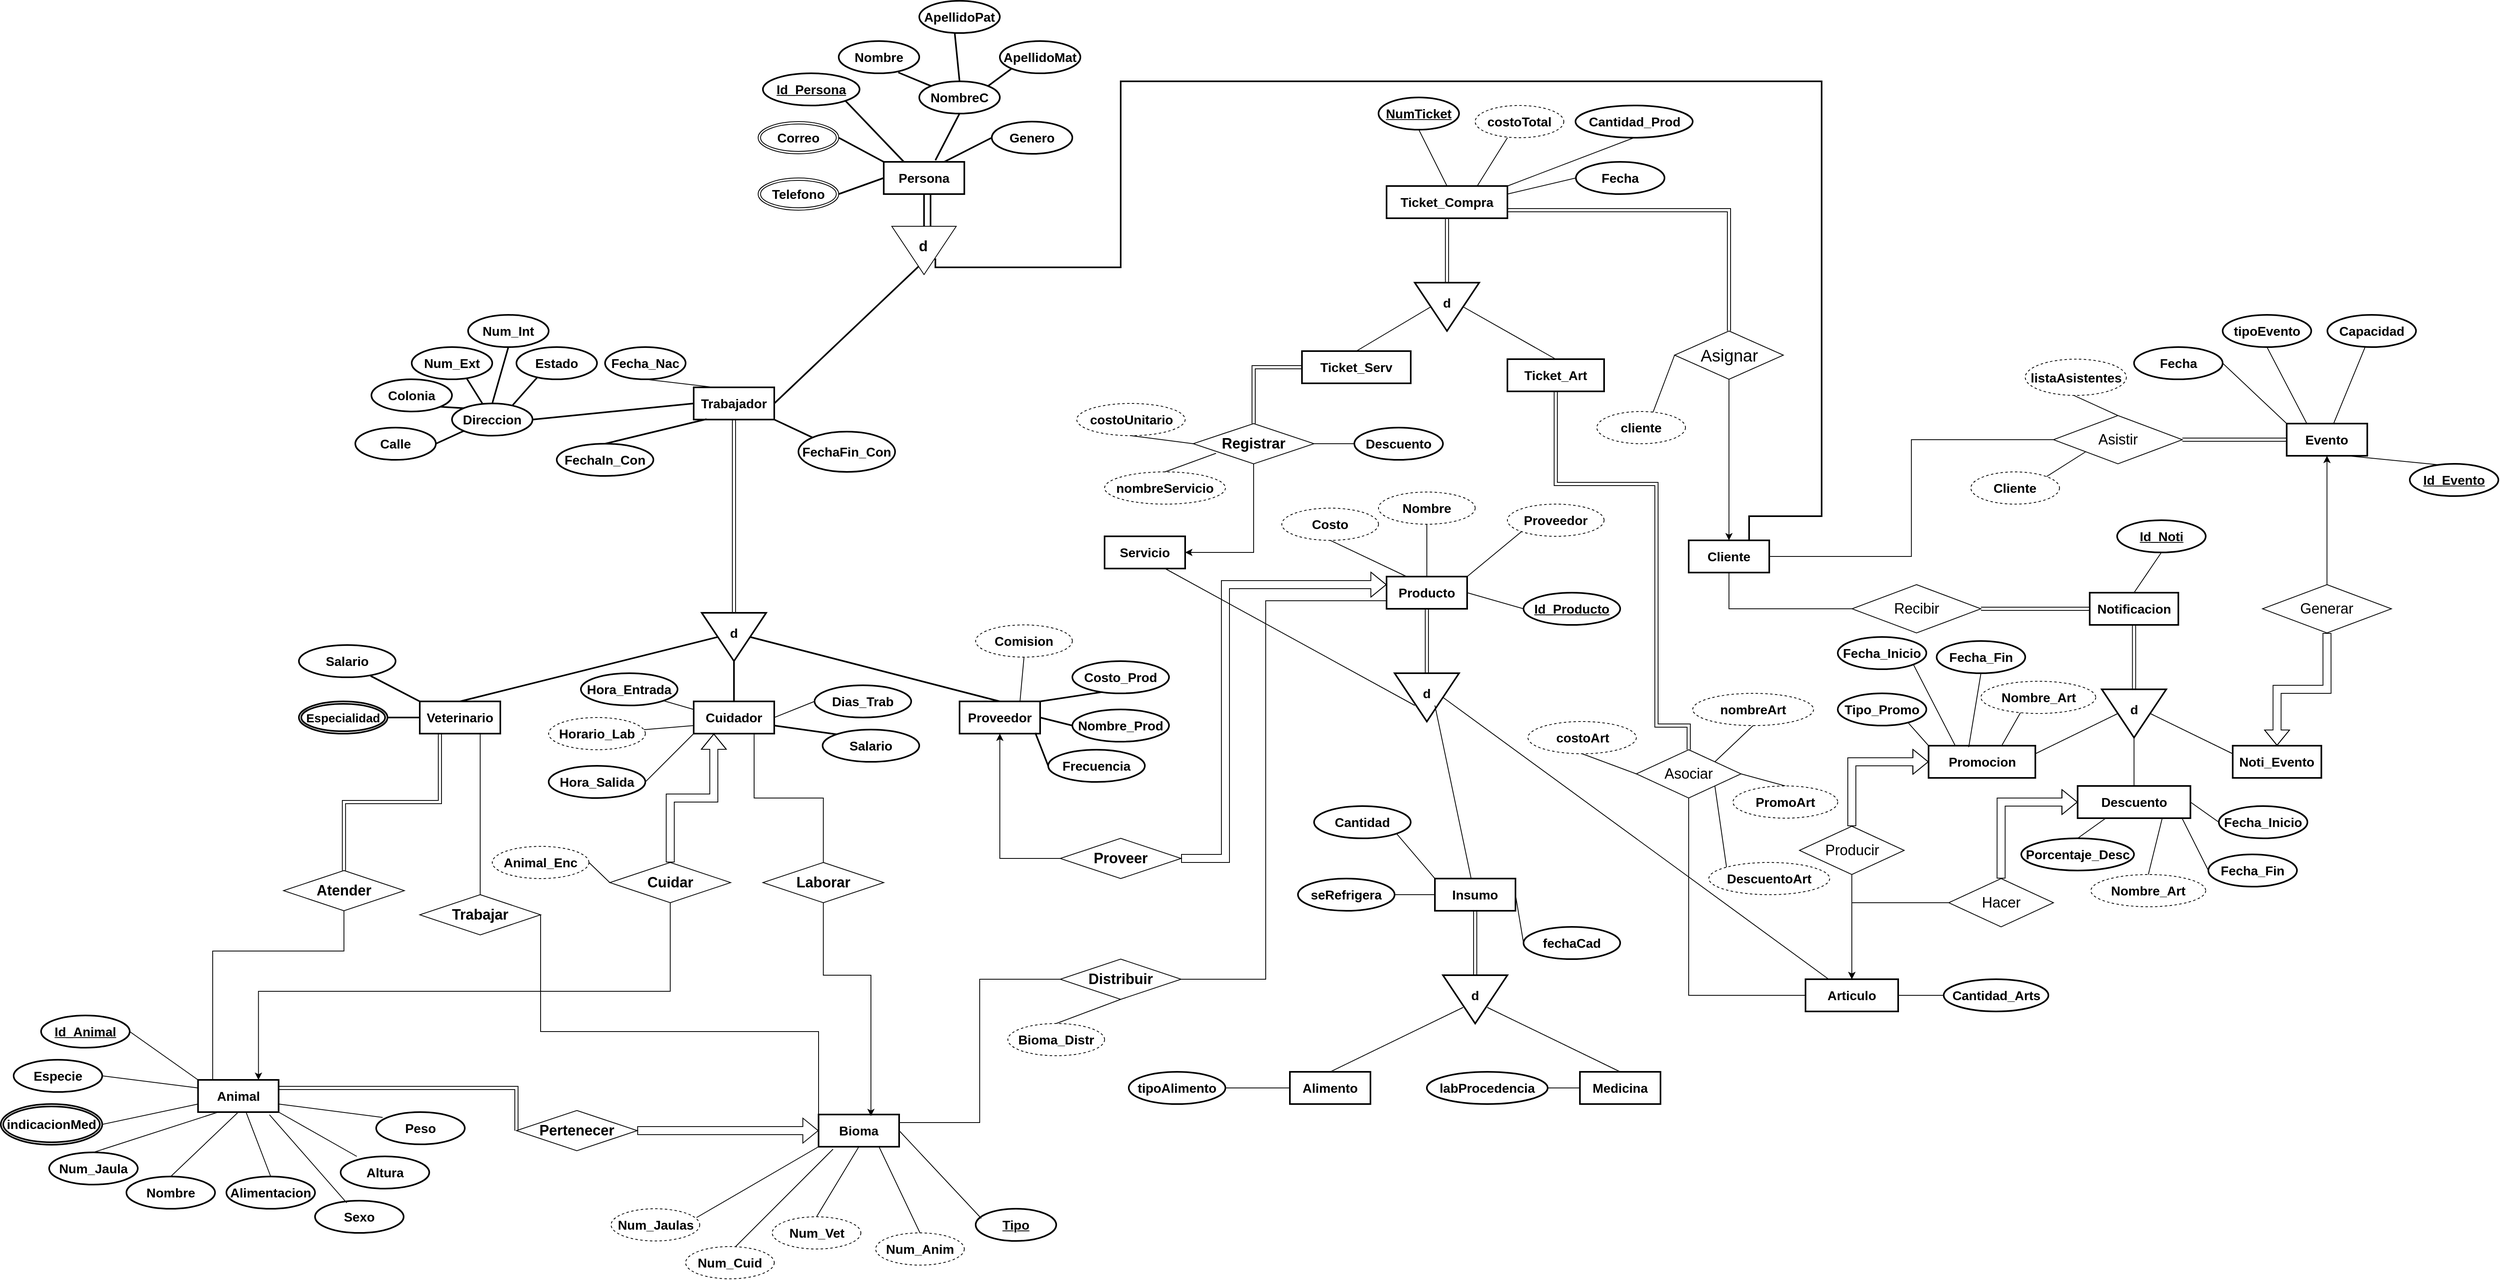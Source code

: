 <mxfile version="22.1.5" type="device">
  <diagram name="Página-1" id="hw6YbVu_IpaQcz2jU82p">
    <mxGraphModel dx="2203" dy="2023" grid="1" gridSize="10" guides="1" tooltips="1" connect="1" arrows="1" fold="1" page="1" pageScale="1" pageWidth="827" pageHeight="1169" math="0" shadow="0">
      <root>
        <mxCell id="0" />
        <mxCell id="1" parent="0" />
        <mxCell id="Y-_55_ya9VjyHDabUnFr-41" style="edgeStyle=orthogonalEdgeStyle;rounded=0;orthogonalLoop=1;jettySize=auto;html=1;exitX=0.5;exitY=1;exitDx=0;exitDy=0;entryX=0;entryY=0.5;entryDx=0;entryDy=0;shape=link;" parent="1" source="cc5oqjslnrZ3DRCShtl0-1" target="cc5oqjslnrZ3DRCShtl0-49" edge="1">
          <mxGeometry relative="1" as="geometry" />
        </mxCell>
        <mxCell id="cc5oqjslnrZ3DRCShtl0-1" value="&lt;font style=&quot;font-size: 16px;&quot;&gt;&lt;span&gt;Trabajador&lt;/span&gt;&lt;/font&gt;" style="whiteSpace=wrap;html=1;align=center;strokeWidth=2;fontStyle=1" parent="1" vertex="1">
          <mxGeometry x="120" y="160" width="100" height="40" as="geometry" />
        </mxCell>
        <mxCell id="cc5oqjslnrZ3DRCShtl0-7" value="&lt;font style=&quot;font-size: 16px;&quot;&gt;&lt;b&gt;Direccion&lt;/b&gt;&lt;/font&gt;" style="ellipse;whiteSpace=wrap;html=1;align=center;strokeWidth=2;" parent="1" vertex="1">
          <mxGeometry x="-180" y="180" width="100" height="40" as="geometry" />
        </mxCell>
        <mxCell id="cc5oqjslnrZ3DRCShtl0-8" value="&lt;font style=&quot;font-size: 16px;&quot;&gt;&lt;b&gt;Calle&lt;br&gt;&lt;/b&gt;&lt;/font&gt;" style="ellipse;whiteSpace=wrap;html=1;align=center;strokeWidth=2;" parent="1" vertex="1">
          <mxGeometry x="-300" y="210" width="100" height="40" as="geometry" />
        </mxCell>
        <mxCell id="cc5oqjslnrZ3DRCShtl0-10" value="&lt;font style=&quot;font-size: 16px;&quot;&gt;&lt;b&gt;Num_Int&lt;br&gt;&lt;/b&gt;&lt;/font&gt;" style="ellipse;whiteSpace=wrap;html=1;align=center;strokeWidth=2;" parent="1" vertex="1">
          <mxGeometry x="-160" y="70" width="100" height="40" as="geometry" />
        </mxCell>
        <mxCell id="cc5oqjslnrZ3DRCShtl0-11" value="&lt;font style=&quot;font-size: 16px;&quot;&gt;&lt;b&gt;Num_Ext&lt;/b&gt;&lt;/font&gt;" style="ellipse;whiteSpace=wrap;html=1;align=center;strokeWidth=2;" parent="1" vertex="1">
          <mxGeometry x="-230" y="110" width="100" height="40" as="geometry" />
        </mxCell>
        <mxCell id="cc5oqjslnrZ3DRCShtl0-12" value="&lt;font style=&quot;font-size: 16px;&quot;&gt;&lt;b&gt;Colonia&lt;/b&gt;&lt;/font&gt;" style="ellipse;whiteSpace=wrap;html=1;align=center;strokeWidth=2;" parent="1" vertex="1">
          <mxGeometry x="-280" y="150" width="100" height="40" as="geometry" />
        </mxCell>
        <mxCell id="cc5oqjslnrZ3DRCShtl0-13" value="&lt;font style=&quot;font-size: 16px;&quot;&gt;&lt;b&gt;Estado&lt;/b&gt;&lt;/font&gt;" style="ellipse;whiteSpace=wrap;html=1;align=center;strokeWidth=2;" parent="1" vertex="1">
          <mxGeometry x="-100" y="110" width="100" height="40" as="geometry" />
        </mxCell>
        <mxCell id="cc5oqjslnrZ3DRCShtl0-15" value="&lt;font style=&quot;font-size: 16px;&quot;&gt;&lt;b&gt;FechaIn_Con&lt;/b&gt;&lt;/font&gt;" style="ellipse;whiteSpace=wrap;html=1;align=center;strokeWidth=2;" parent="1" vertex="1">
          <mxGeometry x="-50" y="230" width="120" height="40" as="geometry" />
        </mxCell>
        <mxCell id="cc5oqjslnrZ3DRCShtl0-16" value="&lt;font style=&quot;font-size: 16px;&quot;&gt;&lt;b&gt;FechaFin_Con&lt;/b&gt;&lt;/font&gt;" style="ellipse;whiteSpace=wrap;html=1;align=center;strokeWidth=2;" parent="1" vertex="1">
          <mxGeometry x="250" y="215" width="120" height="50" as="geometry" />
        </mxCell>
        <mxCell id="cc5oqjslnrZ3DRCShtl0-25" value="" style="endArrow=none;html=1;rounded=0;entryX=1;entryY=0.5;entryDx=0;entryDy=0;strokeWidth=2;exitX=0;exitY=0.5;exitDx=0;exitDy=0;" parent="1" source="cc5oqjslnrZ3DRCShtl0-1" target="cc5oqjslnrZ3DRCShtl0-7" edge="1">
          <mxGeometry relative="1" as="geometry">
            <mxPoint x="105.9" y="210" as="sourcePoint" />
            <mxPoint x="465.9" y="310" as="targetPoint" />
          </mxGeometry>
        </mxCell>
        <mxCell id="cc5oqjslnrZ3DRCShtl0-27" value="" style="endArrow=none;html=1;rounded=0;exitX=0.75;exitY=0.063;exitDx=0;exitDy=0;entryX=0.26;entryY=0.938;entryDx=0;entryDy=0;entryPerimeter=0;strokeWidth=2;exitPerimeter=0;" parent="1" source="cc5oqjslnrZ3DRCShtl0-7" target="cc5oqjslnrZ3DRCShtl0-13" edge="1">
          <mxGeometry relative="1" as="geometry">
            <mxPoint x="-140" y="270" as="sourcePoint" />
            <mxPoint x="-138" y="239" as="targetPoint" />
          </mxGeometry>
        </mxCell>
        <mxCell id="cc5oqjslnrZ3DRCShtl0-28" value="" style="endArrow=none;html=1;rounded=0;entryX=0.5;entryY=1;entryDx=0;entryDy=0;strokeWidth=2;exitX=0.5;exitY=0;exitDx=0;exitDy=0;" parent="1" source="cc5oqjslnrZ3DRCShtl0-7" target="cc5oqjslnrZ3DRCShtl0-10" edge="1">
          <mxGeometry relative="1" as="geometry">
            <mxPoint x="-130" y="190" as="sourcePoint" />
            <mxPoint x="-128" y="249" as="targetPoint" />
          </mxGeometry>
        </mxCell>
        <mxCell id="cc5oqjslnrZ3DRCShtl0-30" value="" style="endArrow=none;html=1;rounded=0;exitX=0.38;exitY=0.013;exitDx=0;exitDy=0;entryX=0.68;entryY=0.963;entryDx=0;entryDy=0;entryPerimeter=0;strokeWidth=2;exitPerimeter=0;" parent="1" source="cc5oqjslnrZ3DRCShtl0-7" target="cc5oqjslnrZ3DRCShtl0-11" edge="1">
          <mxGeometry relative="1" as="geometry">
            <mxPoint x="-120" y="290" as="sourcePoint" />
            <mxPoint x="-118" y="259" as="targetPoint" />
          </mxGeometry>
        </mxCell>
        <mxCell id="cc5oqjslnrZ3DRCShtl0-31" value="" style="endArrow=none;html=1;rounded=0;exitX=0;exitY=0;exitDx=0;exitDy=0;entryX=1;entryY=1;entryDx=0;entryDy=0;strokeWidth=2;" parent="1" source="cc5oqjslnrZ3DRCShtl0-7" target="cc5oqjslnrZ3DRCShtl0-12" edge="1">
          <mxGeometry relative="1" as="geometry">
            <mxPoint x="-110" y="300" as="sourcePoint" />
            <mxPoint x="-108" y="269" as="targetPoint" />
          </mxGeometry>
        </mxCell>
        <mxCell id="cc5oqjslnrZ3DRCShtl0-32" value="" style="endArrow=none;html=1;rounded=0;exitX=0;exitY=1;exitDx=0;exitDy=0;entryX=1;entryY=0.5;entryDx=0;entryDy=0;strokeWidth=2;" parent="1" source="cc5oqjslnrZ3DRCShtl0-7" target="cc5oqjslnrZ3DRCShtl0-8" edge="1">
          <mxGeometry relative="1" as="geometry">
            <mxPoint x="-100" y="310" as="sourcePoint" />
            <mxPoint x="-98" y="279" as="targetPoint" />
          </mxGeometry>
        </mxCell>
        <mxCell id="cc5oqjslnrZ3DRCShtl0-37" value="" style="endArrow=none;html=1;rounded=0;exitX=0.5;exitY=0;exitDx=0;exitDy=0;entryX=0.16;entryY=0.988;entryDx=0;entryDy=0;strokeWidth=2;entryPerimeter=0;" parent="1" source="cc5oqjslnrZ3DRCShtl0-15" target="cc5oqjslnrZ3DRCShtl0-1" edge="1">
          <mxGeometry relative="1" as="geometry">
            <mxPoint x="110" y="190" as="sourcePoint" />
            <mxPoint x="140" y="190" as="targetPoint" />
          </mxGeometry>
        </mxCell>
        <mxCell id="cc5oqjslnrZ3DRCShtl0-40" value="" style="endArrow=none;html=1;rounded=0;exitX=0;exitY=0;exitDx=0;exitDy=0;entryX=1;entryY=1;entryDx=0;entryDy=0;strokeWidth=2;elbow=vertical;" parent="1" source="cc5oqjslnrZ3DRCShtl0-16" target="cc5oqjslnrZ3DRCShtl0-1" edge="1">
          <mxGeometry relative="1" as="geometry">
            <mxPoint x="130" y="210" as="sourcePoint" />
            <mxPoint x="160" y="210" as="targetPoint" />
          </mxGeometry>
        </mxCell>
        <mxCell id="cc5oqjslnrZ3DRCShtl0-49" value="" style="triangle;whiteSpace=wrap;html=1;shadow=0;strokeColor=default;strokeWidth=2;fontFamily=Helvetica;fontSize=12;fontColor=default;fillColor=default;rotation=90;" parent="1" vertex="1">
          <mxGeometry x="140" y="430" width="60" height="80" as="geometry" />
        </mxCell>
        <mxCell id="cc5oqjslnrZ3DRCShtl0-51" value="&lt;font style=&quot;font-size: 16px;&quot;&gt;&lt;b&gt;Veterinario&lt;br&gt;&lt;/b&gt;&lt;/font&gt;" style="whiteSpace=wrap;html=1;align=center;strokeWidth=2;" parent="1" vertex="1">
          <mxGeometry x="-220" y="550" width="100" height="40" as="geometry" />
        </mxCell>
        <mxCell id="cc5oqjslnrZ3DRCShtl0-52" value="&lt;font style=&quot;font-size: 16px;&quot;&gt;&lt;b&gt;Cuidador&lt;/b&gt;&lt;/font&gt;" style="whiteSpace=wrap;html=1;align=center;strokeWidth=2;" parent="1" vertex="1">
          <mxGeometry x="120" y="550" width="100" height="40" as="geometry" />
        </mxCell>
        <mxCell id="CCVpfl_Kz8rF-1x_p7pF-2" style="edgeStyle=orthogonalEdgeStyle;rounded=0;orthogonalLoop=1;jettySize=auto;html=1;exitX=0;exitY=0.5;exitDx=0;exitDy=0;entryX=0.5;entryY=1;entryDx=0;entryDy=0;" parent="1" source="CCVpfl_Kz8rF-1x_p7pF-1" target="cc5oqjslnrZ3DRCShtl0-53" edge="1">
          <mxGeometry relative="1" as="geometry" />
        </mxCell>
        <mxCell id="cc5oqjslnrZ3DRCShtl0-53" value="&lt;font style=&quot;font-size: 16px;&quot;&gt;&lt;b&gt;Proveedor&lt;/b&gt;&lt;/font&gt;" style="whiteSpace=wrap;html=1;align=center;strokeWidth=2;" parent="1" vertex="1">
          <mxGeometry x="450" y="550" width="100" height="40" as="geometry" />
        </mxCell>
        <mxCell id="cc5oqjslnrZ3DRCShtl0-54" value="" style="endArrow=none;html=1;rounded=0;exitX=0.5;exitY=0;exitDx=0;exitDy=0;entryX=0.5;entryY=1;entryDx=0;entryDy=0;strokeWidth=2;" parent="1" source="cc5oqjslnrZ3DRCShtl0-51" edge="1">
          <mxGeometry relative="1" as="geometry">
            <mxPoint x="70" y="470" as="sourcePoint" />
            <mxPoint x="150" y="470" as="targetPoint" />
          </mxGeometry>
        </mxCell>
        <mxCell id="cc5oqjslnrZ3DRCShtl0-55" value="" style="endArrow=none;html=1;rounded=0;exitX=0.5;exitY=0;exitDx=0;exitDy=0;entryX=1;entryY=0.5;entryDx=0;entryDy=0;strokeWidth=2;" parent="1" source="cc5oqjslnrZ3DRCShtl0-52" edge="1">
          <mxGeometry relative="1" as="geometry">
            <mxPoint x="30" y="560" as="sourcePoint" />
            <mxPoint x="170" y="500" as="targetPoint" />
          </mxGeometry>
        </mxCell>
        <mxCell id="cc5oqjslnrZ3DRCShtl0-56" value="" style="endArrow=none;html=1;rounded=0;exitX=0.5;exitY=0;exitDx=0;exitDy=0;entryX=0.5;entryY=0;entryDx=0;entryDy=0;strokeWidth=2;" parent="1" source="cc5oqjslnrZ3DRCShtl0-53" edge="1">
          <mxGeometry relative="1" as="geometry">
            <mxPoint x="180" y="560" as="sourcePoint" />
            <mxPoint x="190" y="470" as="targetPoint" />
          </mxGeometry>
        </mxCell>
        <mxCell id="cc5oqjslnrZ3DRCShtl0-58" value="&lt;font style=&quot;font-size: 16px;&quot;&gt;&lt;b&gt;d&lt;/b&gt;&lt;/font&gt;" style="text;html=1;strokeColor=none;fillColor=none;align=center;verticalAlign=middle;whiteSpace=wrap;rounded=0;fontSize=12;fontFamily=Helvetica;fontColor=default;" parent="1" vertex="1">
          <mxGeometry x="140" y="450" width="60" height="30" as="geometry" />
        </mxCell>
        <mxCell id="cc5oqjslnrZ3DRCShtl0-60" value="&lt;font style=&quot;font-size: 16px;&quot;&gt;&lt;b&gt;Salario&lt;br&gt;&lt;/b&gt;&lt;/font&gt;" style="ellipse;whiteSpace=wrap;html=1;align=center;strokeWidth=2;" parent="1" vertex="1">
          <mxGeometry x="-370" y="480" width="120" height="40" as="geometry" />
        </mxCell>
        <mxCell id="cc5oqjslnrZ3DRCShtl0-61" value="&lt;font style=&quot;font-size: 16px;&quot;&gt;&lt;b&gt;Animal_Enc&lt;/b&gt;&lt;/font&gt;" style="ellipse;whiteSpace=wrap;html=1;align=center;strokeWidth=1;dashed=1;" parent="1" vertex="1">
          <mxGeometry x="-130" y="730" width="120" height="40" as="geometry" />
        </mxCell>
        <mxCell id="cc5oqjslnrZ3DRCShtl0-62" value="&lt;font style=&quot;font-size: 16px;&quot;&gt;&lt;b&gt;Dias_Trab&lt;/b&gt;&lt;/font&gt;" style="ellipse;whiteSpace=wrap;html=1;align=center;strokeWidth=2;" parent="1" vertex="1">
          <mxGeometry x="270" y="530" width="120" height="40" as="geometry" />
        </mxCell>
        <mxCell id="cc5oqjslnrZ3DRCShtl0-63" value="&lt;font style=&quot;font-size: 16px;&quot;&gt;&lt;b&gt;Horario_Lab&lt;/b&gt;&lt;/font&gt;" style="ellipse;whiteSpace=wrap;html=1;align=center;strokeWidth=1;dashed=1;" parent="1" vertex="1">
          <mxGeometry x="-60" y="570" width="120" height="40" as="geometry" />
        </mxCell>
        <mxCell id="cc5oqjslnrZ3DRCShtl0-64" value="&lt;font style=&quot;font-size: 16px;&quot;&gt;&lt;b&gt;Salario&lt;/b&gt;&lt;/font&gt;" style="ellipse;whiteSpace=wrap;html=1;align=center;strokeWidth=2;" parent="1" vertex="1">
          <mxGeometry x="280" y="585" width="120" height="40" as="geometry" />
        </mxCell>
        <mxCell id="cc5oqjslnrZ3DRCShtl0-65" value="&lt;font size=&quot;1&quot;&gt;&lt;b style=&quot;font-size: 16px;&quot;&gt;Nombre_Prod&lt;/b&gt;&lt;/font&gt;" style="ellipse;whiteSpace=wrap;html=1;align=center;strokeWidth=2;" parent="1" vertex="1">
          <mxGeometry x="590" y="560" width="120" height="40" as="geometry" />
        </mxCell>
        <mxCell id="cc5oqjslnrZ3DRCShtl0-66" value="&lt;span style=&quot;font-size: 16px;&quot;&gt;&lt;b&gt;Frecuencia&lt;/b&gt;&lt;/span&gt;" style="ellipse;whiteSpace=wrap;html=1;align=center;strokeWidth=2;" parent="1" vertex="1">
          <mxGeometry x="560" y="610" width="120" height="40" as="geometry" />
        </mxCell>
        <mxCell id="cc5oqjslnrZ3DRCShtl0-67" value="&lt;span style=&quot;font-size: 16px;&quot;&gt;&lt;b&gt;Costo_Prod&lt;/b&gt;&lt;/span&gt;" style="ellipse;whiteSpace=wrap;html=1;align=center;strokeWidth=2;" parent="1" vertex="1">
          <mxGeometry x="590" y="500" width="120" height="40" as="geometry" />
        </mxCell>
        <mxCell id="cc5oqjslnrZ3DRCShtl0-68" value="" style="endArrow=none;html=1;rounded=0;exitX=1;exitY=0.5;exitDx=0;exitDy=0;entryX=0;entryY=0.5;entryDx=0;entryDy=0;strokeWidth=2;" parent="1" source="cc5oqjslnrZ3DRCShtl0-78" target="cc5oqjslnrZ3DRCShtl0-51" edge="1">
          <mxGeometry relative="1" as="geometry">
            <mxPoint x="-240" y="570" as="sourcePoint" />
            <mxPoint x="-50" y="480" as="targetPoint" />
          </mxGeometry>
        </mxCell>
        <mxCell id="cc5oqjslnrZ3DRCShtl0-69" value="" style="endArrow=none;html=1;rounded=0;exitX=0.741;exitY=0.958;exitDx=0;exitDy=0;entryX=0;entryY=0;entryDx=0;entryDy=0;strokeWidth=2;exitPerimeter=0;" parent="1" source="cc5oqjslnrZ3DRCShtl0-60" target="cc5oqjslnrZ3DRCShtl0-51" edge="1">
          <mxGeometry relative="1" as="geometry">
            <mxPoint x="-150" y="570" as="sourcePoint" />
            <mxPoint x="-40" y="490" as="targetPoint" />
          </mxGeometry>
        </mxCell>
        <mxCell id="cc5oqjslnrZ3DRCShtl0-74" value="" style="endArrow=none;html=1;rounded=0;exitX=0;exitY=0;exitDx=0;exitDy=0;entryX=1;entryY=0.75;entryDx=0;entryDy=0;strokeWidth=2;" parent="1" source="cc5oqjslnrZ3DRCShtl0-64" target="cc5oqjslnrZ3DRCShtl0-52" edge="1">
          <mxGeometry relative="1" as="geometry">
            <mxPoint x="110" y="640" as="sourcePoint" />
            <mxPoint x="140" y="610" as="targetPoint" />
          </mxGeometry>
        </mxCell>
        <mxCell id="cc5oqjslnrZ3DRCShtl0-75" value="" style="endArrow=none;html=1;rounded=0;exitX=1;exitY=0.5;exitDx=0;exitDy=0;entryX=0;entryY=0.5;entryDx=0;entryDy=0;strokeWidth=2;" parent="1" source="cc5oqjslnrZ3DRCShtl0-53" target="cc5oqjslnrZ3DRCShtl0-65" edge="1">
          <mxGeometry relative="1" as="geometry">
            <mxPoint x="310" y="650" as="sourcePoint" />
            <mxPoint x="340" y="620" as="targetPoint" />
          </mxGeometry>
        </mxCell>
        <mxCell id="cc5oqjslnrZ3DRCShtl0-76" value="" style="endArrow=none;html=1;rounded=0;exitX=0.94;exitY=0.975;exitDx=0;exitDy=0;entryX=0;entryY=0.5;entryDx=0;entryDy=0;strokeWidth=2;exitPerimeter=0;" parent="1" source="cc5oqjslnrZ3DRCShtl0-53" target="cc5oqjslnrZ3DRCShtl0-66" edge="1">
          <mxGeometry relative="1" as="geometry">
            <mxPoint x="320" y="660" as="sourcePoint" />
            <mxPoint x="350" y="630" as="targetPoint" />
          </mxGeometry>
        </mxCell>
        <mxCell id="cc5oqjslnrZ3DRCShtl0-77" value="" style="endArrow=none;html=1;rounded=0;exitX=0.311;exitY=0.958;exitDx=0;exitDy=0;entryX=1;entryY=0;entryDx=0;entryDy=0;strokeWidth=2;exitPerimeter=0;" parent="1" source="cc5oqjslnrZ3DRCShtl0-67" target="cc5oqjslnrZ3DRCShtl0-53" edge="1">
          <mxGeometry relative="1" as="geometry">
            <mxPoint x="330" y="670" as="sourcePoint" />
            <mxPoint x="360" y="640" as="targetPoint" />
          </mxGeometry>
        </mxCell>
        <mxCell id="cc5oqjslnrZ3DRCShtl0-78" value="&lt;b&gt;&lt;font style=&quot;font-size: 15px;&quot;&gt;Especialidad&lt;/font&gt;&lt;/b&gt;" style="ellipse;shape=doubleEllipse;margin=3;whiteSpace=wrap;html=1;align=center;shadow=0;strokeColor=default;strokeWidth=2;fontFamily=Helvetica;fontSize=12;fontColor=default;fillColor=default;" parent="1" vertex="1">
          <mxGeometry x="-370" y="550" width="110" height="40" as="geometry" />
        </mxCell>
        <mxCell id="cc5oqjslnrZ3DRCShtl0-81" value="&lt;font style=&quot;font-size: 16px;&quot;&gt;&lt;span&gt;Bioma&lt;/span&gt;&lt;/font&gt;" style="whiteSpace=wrap;html=1;align=center;strokeWidth=2;fontStyle=1" parent="1" vertex="1">
          <mxGeometry x="275" y="1063" width="100" height="40" as="geometry" />
        </mxCell>
        <mxCell id="cc5oqjslnrZ3DRCShtl0-82" value="&lt;u&gt;&lt;font style=&quot;font-size: 16px;&quot;&gt;&lt;b&gt;Tipo&lt;/b&gt;&lt;/font&gt;&lt;/u&gt;" style="ellipse;whiteSpace=wrap;html=1;align=center;shadow=0;strokeColor=default;strokeWidth=2;fontFamily=Helvetica;fontSize=12;fontColor=default;fillColor=default;" parent="1" vertex="1">
          <mxGeometry x="470" y="1180" width="100" height="40" as="geometry" />
        </mxCell>
        <mxCell id="cc5oqjslnrZ3DRCShtl0-83" value="&lt;font style=&quot;font-size: 16px;&quot;&gt;&lt;b&gt;Num_Jaulas&lt;/b&gt;&lt;/font&gt;" style="ellipse;whiteSpace=wrap;html=1;align=center;shadow=0;strokeColor=default;strokeWidth=1;fontFamily=Helvetica;fontSize=12;fontColor=default;fillColor=default;dashed=1;" parent="1" vertex="1">
          <mxGeometry x="17.5" y="1180" width="110" height="40" as="geometry" />
        </mxCell>
        <mxCell id="cc5oqjslnrZ3DRCShtl0-84" value="&lt;font style=&quot;font-size: 16px;&quot;&gt;&lt;b&gt;Num_Cuid&lt;/b&gt;&lt;/font&gt;" style="ellipse;whiteSpace=wrap;html=1;align=center;shadow=0;strokeColor=default;strokeWidth=1;fontFamily=Helvetica;fontSize=12;fontColor=default;fillColor=default;dashed=1;" parent="1" vertex="1">
          <mxGeometry x="110" y="1227" width="110" height="40" as="geometry" />
        </mxCell>
        <mxCell id="cc5oqjslnrZ3DRCShtl0-85" value="&lt;font style=&quot;font-size: 16px;&quot;&gt;&lt;b&gt;Num_Vet&lt;br&gt;&lt;/b&gt;&lt;/font&gt;" style="ellipse;whiteSpace=wrap;html=1;align=center;shadow=0;strokeColor=default;strokeWidth=1;fontFamily=Helvetica;fontSize=12;fontColor=default;fillColor=default;dashed=1;" parent="1" vertex="1">
          <mxGeometry x="217.5" y="1190" width="110" height="40" as="geometry" />
        </mxCell>
        <mxCell id="cc5oqjslnrZ3DRCShtl0-86" value="&lt;font style=&quot;font-size: 16px;&quot;&gt;&lt;b&gt;Num_Anim&lt;br&gt;&lt;/b&gt;&lt;/font&gt;" style="ellipse;whiteSpace=wrap;html=1;align=center;shadow=0;strokeColor=default;strokeWidth=1;fontFamily=Helvetica;fontSize=12;fontColor=default;fillColor=default;dashed=1;" parent="1" vertex="1">
          <mxGeometry x="345.9" y="1210" width="110" height="40" as="geometry" />
        </mxCell>
        <mxCell id="-d3J0LfeknoKQkhsuHQo-3" value="" style="endArrow=none;html=1;rounded=0;exitX=1;exitY=0.5;exitDx=0;exitDy=0;entryX=0;entryY=0.5;entryDx=0;entryDy=0;" parent="1" source="cc5oqjslnrZ3DRCShtl0-61" target="-d3J0LfeknoKQkhsuHQo-84" edge="1">
          <mxGeometry width="50" height="50" relative="1" as="geometry">
            <mxPoint x="170" y="610" as="sourcePoint" />
            <mxPoint x="430" y="520" as="targetPoint" />
          </mxGeometry>
        </mxCell>
        <mxCell id="-d3J0LfeknoKQkhsuHQo-4" value="" style="endArrow=none;html=1;rounded=0;exitX=1;exitY=0.5;exitDx=0;exitDy=0;entryX=0;entryY=0.5;entryDx=0;entryDy=0;" parent="1" source="cc5oqjslnrZ3DRCShtl0-52" target="cc5oqjslnrZ3DRCShtl0-62" edge="1">
          <mxGeometry width="50" height="50" relative="1" as="geometry">
            <mxPoint x="380" y="570" as="sourcePoint" />
            <mxPoint x="430" y="520" as="targetPoint" />
          </mxGeometry>
        </mxCell>
        <mxCell id="-d3J0LfeknoKQkhsuHQo-5" value="" style="endArrow=none;html=1;rounded=0;entryX=0;entryY=0.75;entryDx=0;entryDy=0;" parent="1" source="cc5oqjslnrZ3DRCShtl0-63" target="cc5oqjslnrZ3DRCShtl0-52" edge="1">
          <mxGeometry width="50" height="50" relative="1" as="geometry">
            <mxPoint x="380" y="570" as="sourcePoint" />
            <mxPoint x="430" y="520" as="targetPoint" />
          </mxGeometry>
        </mxCell>
        <mxCell id="-d3J0LfeknoKQkhsuHQo-9" style="edgeStyle=orthogonalEdgeStyle;rounded=0;orthogonalLoop=1;jettySize=auto;html=1;exitX=0.5;exitY=1;exitDx=0;exitDy=0;entryX=0.5;entryY=0;entryDx=0;entryDy=0;shape=link;" parent="1" source="-d3J0LfeknoKQkhsuHQo-6" target="-d3J0LfeknoKQkhsuHQo-8" edge="1">
          <mxGeometry relative="1" as="geometry" />
        </mxCell>
        <mxCell id="-d3J0LfeknoKQkhsuHQo-6" value="&lt;font style=&quot;font-size: 16px;&quot;&gt;&lt;span&gt;Insumo&lt;/span&gt;&lt;/font&gt;" style="whiteSpace=wrap;html=1;align=center;strokeWidth=2;fontStyle=1" parent="1" vertex="1">
          <mxGeometry x="1040" y="770" width="100" height="40" as="geometry" />
        </mxCell>
        <mxCell id="-d3J0LfeknoKQkhsuHQo-7" value="" style="triangle;whiteSpace=wrap;html=1;shadow=0;strokeColor=default;strokeWidth=2;fontFamily=Helvetica;fontSize=12;fontColor=default;fillColor=default;rotation=90;" parent="1" vertex="1">
          <mxGeometry x="1060" y="880" width="60" height="80" as="geometry" />
        </mxCell>
        <mxCell id="-d3J0LfeknoKQkhsuHQo-8" value="&lt;font style=&quot;font-size: 16px;&quot;&gt;&lt;b&gt;d&lt;/b&gt;&lt;/font&gt;" style="text;html=1;strokeColor=none;fillColor=none;align=center;verticalAlign=middle;whiteSpace=wrap;rounded=0;fontSize=12;fontFamily=Helvetica;fontColor=default;" parent="1" vertex="1">
          <mxGeometry x="1060" y="900" width="60" height="30" as="geometry" />
        </mxCell>
        <mxCell id="-d3J0LfeknoKQkhsuHQo-10" value="&lt;span style=&quot;font-size: 16px;&quot;&gt;Alimento&lt;/span&gt;" style="whiteSpace=wrap;html=1;align=center;strokeWidth=2;fontStyle=1" parent="1" vertex="1">
          <mxGeometry x="860" y="1010" width="100" height="40" as="geometry" />
        </mxCell>
        <mxCell id="-d3J0LfeknoKQkhsuHQo-11" value="&lt;span style=&quot;font-size: 16px;&quot;&gt;Medicina&lt;/span&gt;" style="whiteSpace=wrap;html=1;align=center;strokeWidth=2;fontStyle=1" parent="1" vertex="1">
          <mxGeometry x="1220" y="1010" width="100" height="40" as="geometry" />
        </mxCell>
        <mxCell id="-d3J0LfeknoKQkhsuHQo-12" value="" style="endArrow=none;html=1;rounded=0;entryX=0.25;entryY=1;entryDx=0;entryDy=0;exitX=0.5;exitY=0;exitDx=0;exitDy=0;" parent="1" source="-d3J0LfeknoKQkhsuHQo-10" target="-d3J0LfeknoKQkhsuHQo-8" edge="1">
          <mxGeometry width="50" height="50" relative="1" as="geometry">
            <mxPoint x="980" y="1030" as="sourcePoint" />
            <mxPoint x="1030" y="980" as="targetPoint" />
          </mxGeometry>
        </mxCell>
        <mxCell id="-d3J0LfeknoKQkhsuHQo-13" value="" style="endArrow=none;html=1;rounded=0;exitX=0.75;exitY=1;exitDx=0;exitDy=0;entryX=0.5;entryY=0;entryDx=0;entryDy=0;" parent="1" source="-d3J0LfeknoKQkhsuHQo-8" target="-d3J0LfeknoKQkhsuHQo-11" edge="1">
          <mxGeometry width="50" height="50" relative="1" as="geometry">
            <mxPoint x="920" y="1020" as="sourcePoint" />
            <mxPoint x="1085" y="940" as="targetPoint" />
          </mxGeometry>
        </mxCell>
        <mxCell id="-d3J0LfeknoKQkhsuHQo-14" value="&lt;span style=&quot;font-size: 16px;&quot;&gt;&lt;b&gt;seRefrigera&lt;/b&gt;&lt;/span&gt;" style="ellipse;whiteSpace=wrap;html=1;align=center;strokeWidth=2;" parent="1" vertex="1">
          <mxGeometry x="870" y="770" width="120" height="40" as="geometry" />
        </mxCell>
        <mxCell id="TdeLC3_kOeJKwItWiQyu-47" style="rounded=0;orthogonalLoop=1;jettySize=auto;html=1;exitX=1;exitY=1;exitDx=0;exitDy=0;entryX=0;entryY=0;entryDx=0;entryDy=0;endArrow=none;endFill=0;" parent="1" source="-d3J0LfeknoKQkhsuHQo-16" target="-d3J0LfeknoKQkhsuHQo-6" edge="1">
          <mxGeometry relative="1" as="geometry" />
        </mxCell>
        <mxCell id="-d3J0LfeknoKQkhsuHQo-16" value="&lt;span style=&quot;font-size: 16px;&quot;&gt;&lt;b&gt;Cantidad&lt;/b&gt;&lt;/span&gt;" style="ellipse;whiteSpace=wrap;html=1;align=center;strokeWidth=2;" parent="1" vertex="1">
          <mxGeometry x="890" y="680" width="120" height="40" as="geometry" />
        </mxCell>
        <mxCell id="-d3J0LfeknoKQkhsuHQo-18" value="&lt;span style=&quot;font-size: 16px;&quot;&gt;&lt;b&gt;fechaCad&lt;/b&gt;&lt;/span&gt;" style="ellipse;whiteSpace=wrap;html=1;align=center;strokeWidth=2;" parent="1" vertex="1">
          <mxGeometry x="1150" y="830" width="120" height="40" as="geometry" />
        </mxCell>
        <mxCell id="TdeLC3_kOeJKwItWiQyu-24" style="rounded=0;orthogonalLoop=1;jettySize=auto;html=1;exitX=1;exitY=0.5;exitDx=0;exitDy=0;entryX=0;entryY=0.5;entryDx=0;entryDy=0;endArrow=none;endFill=0;" parent="1" source="-d3J0LfeknoKQkhsuHQo-19" target="-d3J0LfeknoKQkhsuHQo-10" edge="1">
          <mxGeometry relative="1" as="geometry" />
        </mxCell>
        <mxCell id="-d3J0LfeknoKQkhsuHQo-19" value="&lt;span style=&quot;font-size: 16px;&quot;&gt;&lt;b&gt;tipoAlimento&lt;/b&gt;&lt;/span&gt;" style="ellipse;whiteSpace=wrap;html=1;align=center;strokeWidth=2;" parent="1" vertex="1">
          <mxGeometry x="660" y="1010" width="120" height="40" as="geometry" />
        </mxCell>
        <mxCell id="-d3J0LfeknoKQkhsuHQo-21" value="&lt;span style=&quot;font-size: 16px;&quot;&gt;&lt;b&gt;labProcedencia&lt;/b&gt;&lt;/span&gt;" style="ellipse;whiteSpace=wrap;html=1;align=center;strokeWidth=2;" parent="1" vertex="1">
          <mxGeometry x="1030" y="1010" width="150" height="40" as="geometry" />
        </mxCell>
        <mxCell id="-d3J0LfeknoKQkhsuHQo-25" value="" style="endArrow=none;html=1;rounded=0;exitX=1;exitY=0.5;exitDx=0;exitDy=0;entryX=0;entryY=0.5;entryDx=0;entryDy=0;" parent="1" source="-d3J0LfeknoKQkhsuHQo-14" target="-d3J0LfeknoKQkhsuHQo-6" edge="1">
          <mxGeometry width="50" height="50" relative="1" as="geometry">
            <mxPoint x="917" y="762" as="sourcePoint" />
            <mxPoint x="1050" y="790" as="targetPoint" />
          </mxGeometry>
        </mxCell>
        <mxCell id="-d3J0LfeknoKQkhsuHQo-27" value="" style="endArrow=none;html=1;rounded=0;exitX=0;exitY=0.5;exitDx=0;exitDy=0;entryX=1;entryY=0.5;entryDx=0;entryDy=0;" parent="1" source="-d3J0LfeknoKQkhsuHQo-18" target="-d3J0LfeknoKQkhsuHQo-6" edge="1">
          <mxGeometry width="50" height="50" relative="1" as="geometry">
            <mxPoint x="1216" y="711" as="sourcePoint" />
            <mxPoint x="1150" y="780" as="targetPoint" />
          </mxGeometry>
        </mxCell>
        <mxCell id="-d3J0LfeknoKQkhsuHQo-28" value="" style="endArrow=none;html=1;rounded=0;exitX=1;exitY=0.5;exitDx=0;exitDy=0;entryX=0;entryY=0.5;entryDx=0;entryDy=0;" parent="1" source="-d3J0LfeknoKQkhsuHQo-21" target="-d3J0LfeknoKQkhsuHQo-11" edge="1">
          <mxGeometry width="50" height="50" relative="1" as="geometry">
            <mxPoint x="1360" y="950" as="sourcePoint" />
            <mxPoint x="1260" y="980" as="targetPoint" />
          </mxGeometry>
        </mxCell>
        <mxCell id="-d3J0LfeknoKQkhsuHQo-31" value="&lt;font style=&quot;font-size: 16px;&quot;&gt;&lt;span&gt;Cliente&lt;/span&gt;&lt;/font&gt;" style="whiteSpace=wrap;html=1;align=center;strokeWidth=2;fontStyle=1" parent="1" vertex="1">
          <mxGeometry x="1355" y="350" width="100" height="40" as="geometry" />
        </mxCell>
        <mxCell id="-d3J0LfeknoKQkhsuHQo-33" value="" style="endArrow=none;html=1;rounded=0;exitX=0.75;exitY=1;exitDx=0;exitDy=0;entryX=0.5;entryY=0;entryDx=0;entryDy=0;" parent="1" source="cc5oqjslnrZ3DRCShtl0-81" target="cc5oqjslnrZ3DRCShtl0-86" edge="1">
          <mxGeometry width="50" height="50" relative="1" as="geometry">
            <mxPoint x="416" y="1117" as="sourcePoint" />
            <mxPoint x="679" y="1102" as="targetPoint" />
          </mxGeometry>
        </mxCell>
        <mxCell id="-d3J0LfeknoKQkhsuHQo-34" value="" style="endArrow=none;html=1;rounded=0;exitX=0.5;exitY=1;exitDx=0;exitDy=0;entryX=0.5;entryY=0;entryDx=0;entryDy=0;" parent="1" source="cc5oqjslnrZ3DRCShtl0-81" target="cc5oqjslnrZ3DRCShtl0-85" edge="1">
          <mxGeometry width="50" height="50" relative="1" as="geometry">
            <mxPoint x="391" y="1117" as="sourcePoint" />
            <mxPoint x="671" y="1057" as="targetPoint" />
          </mxGeometry>
        </mxCell>
        <mxCell id="-d3J0LfeknoKQkhsuHQo-35" value="" style="endArrow=none;html=1;rounded=0;exitX=0.18;exitY=1.075;exitDx=0;exitDy=0;entryX=0.564;entryY=0;entryDx=0;entryDy=0;exitPerimeter=0;entryPerimeter=0;" parent="1" source="cc5oqjslnrZ3DRCShtl0-81" target="cc5oqjslnrZ3DRCShtl0-84" edge="1">
          <mxGeometry width="50" height="50" relative="1" as="geometry">
            <mxPoint x="377" y="1113" as="sourcePoint" />
            <mxPoint x="677" y="1011" as="targetPoint" />
          </mxGeometry>
        </mxCell>
        <mxCell id="-d3J0LfeknoKQkhsuHQo-36" value="" style="endArrow=none;html=1;rounded=0;exitX=0;exitY=1;exitDx=0;exitDy=0;entryX=0.964;entryY=0.275;entryDx=0;entryDy=0;entryPerimeter=0;" parent="1" source="cc5oqjslnrZ3DRCShtl0-81" target="cc5oqjslnrZ3DRCShtl0-83" edge="1">
          <mxGeometry width="50" height="50" relative="1" as="geometry">
            <mxPoint x="357" y="1114" as="sourcePoint" />
            <mxPoint x="105" y="1177" as="targetPoint" />
          </mxGeometry>
        </mxCell>
        <mxCell id="-d3J0LfeknoKQkhsuHQo-37" value="" style="endArrow=none;html=1;rounded=0;exitX=1;exitY=0.5;exitDx=0;exitDy=0;entryX=0.07;entryY=0.3;entryDx=0;entryDy=0;entryPerimeter=0;" parent="1" source="cc5oqjslnrZ3DRCShtl0-81" target="cc5oqjslnrZ3DRCShtl0-82" edge="1">
          <mxGeometry width="50" height="50" relative="1" as="geometry">
            <mxPoint x="350" y="1120" as="sourcePoint" />
            <mxPoint x="548" y="979" as="targetPoint" />
          </mxGeometry>
        </mxCell>
        <mxCell id="-d3J0LfeknoKQkhsuHQo-52" value="&lt;font style=&quot;font-size: 16px;&quot;&gt;&lt;span&gt;Animal&lt;/span&gt;&lt;/font&gt;" style="whiteSpace=wrap;html=1;align=center;strokeWidth=2;fontStyle=1" parent="1" vertex="1">
          <mxGeometry x="-495.2" y="1020" width="100" height="40" as="geometry" />
        </mxCell>
        <mxCell id="-d3J0LfeknoKQkhsuHQo-53" value="&lt;font style=&quot;font-size: 16px;&quot;&gt;&lt;span&gt;Evento&lt;/span&gt;&lt;/font&gt;" style="whiteSpace=wrap;html=1;align=center;strokeWidth=2;fontStyle=1" parent="1" vertex="1">
          <mxGeometry x="2097.25" y="205" width="100" height="40" as="geometry" />
        </mxCell>
        <mxCell id="-d3J0LfeknoKQkhsuHQo-54" value="&lt;font size=&quot;1&quot;&gt;&lt;b style=&quot;font-size: 16px;&quot;&gt;Num_Jaula&lt;/b&gt;&lt;/font&gt;" style="ellipse;whiteSpace=wrap;html=1;align=center;shadow=0;strokeColor=default;strokeWidth=2;fontFamily=Helvetica;fontSize=12;fontColor=default;fillColor=default;" parent="1" vertex="1">
          <mxGeometry x="-680" y="1110" width="110" height="40" as="geometry" />
        </mxCell>
        <mxCell id="-d3J0LfeknoKQkhsuHQo-55" value="&lt;font style=&quot;font-size: 16px;&quot;&gt;&lt;b&gt;Nombre&lt;br&gt;&lt;/b&gt;&lt;/font&gt;" style="ellipse;whiteSpace=wrap;html=1;align=center;shadow=0;strokeColor=default;strokeWidth=2;fontFamily=Helvetica;fontSize=12;fontColor=default;fillColor=default;" parent="1" vertex="1">
          <mxGeometry x="-584.1" y="1140" width="110" height="40" as="geometry" />
        </mxCell>
        <mxCell id="-d3J0LfeknoKQkhsuHQo-56" value="&lt;font size=&quot;1&quot;&gt;&lt;b style=&quot;font-size: 16px;&quot;&gt;Especie&lt;/b&gt;&lt;/font&gt;" style="ellipse;whiteSpace=wrap;html=1;align=center;shadow=0;strokeColor=default;strokeWidth=2;fontFamily=Helvetica;fontSize=12;fontColor=default;fillColor=default;" parent="1" vertex="1">
          <mxGeometry x="-724.1" y="995" width="110" height="40" as="geometry" />
        </mxCell>
        <mxCell id="-d3J0LfeknoKQkhsuHQo-57" value="&lt;font style=&quot;font-size: 16px;&quot;&gt;&lt;b&gt;Peso&lt;br&gt;&lt;/b&gt;&lt;/font&gt;" style="ellipse;whiteSpace=wrap;html=1;align=center;shadow=0;strokeColor=default;strokeWidth=2;fontFamily=Helvetica;fontSize=12;fontColor=default;fillColor=default;" parent="1" vertex="1">
          <mxGeometry x="-274.1" y="1060" width="110" height="40" as="geometry" />
        </mxCell>
        <mxCell id="-d3J0LfeknoKQkhsuHQo-58" value="&lt;font style=&quot;font-size: 16px;&quot;&gt;&lt;b&gt;Altura&lt;br&gt;&lt;/b&gt;&lt;/font&gt;" style="ellipse;whiteSpace=wrap;html=1;align=center;shadow=0;strokeColor=default;strokeWidth=2;fontFamily=Helvetica;fontSize=12;fontColor=default;fillColor=default;" parent="1" vertex="1">
          <mxGeometry x="-318.2" y="1115" width="110" height="40" as="geometry" />
        </mxCell>
        <mxCell id="-d3J0LfeknoKQkhsuHQo-59" value="&lt;font style=&quot;font-size: 16px;&quot;&gt;&lt;b&gt;Sexo&lt;br&gt;&lt;/b&gt;&lt;/font&gt;" style="ellipse;whiteSpace=wrap;html=1;align=center;shadow=0;strokeColor=default;strokeWidth=2;fontFamily=Helvetica;fontSize=12;fontColor=default;fillColor=default;" parent="1" vertex="1">
          <mxGeometry x="-350.0" y="1170" width="110" height="40" as="geometry" />
        </mxCell>
        <mxCell id="-d3J0LfeknoKQkhsuHQo-61" value="&lt;font style=&quot;font-size: 16px;&quot;&gt;&lt;b&gt;Alimentacion&lt;br&gt;&lt;/b&gt;&lt;/font&gt;" style="ellipse;whiteSpace=wrap;html=1;align=center;shadow=0;strokeColor=default;strokeWidth=2;fontFamily=Helvetica;fontSize=12;fontColor=default;fillColor=default;" parent="1" vertex="1">
          <mxGeometry x="-460" y="1140" width="110" height="40" as="geometry" />
        </mxCell>
        <mxCell id="-d3J0LfeknoKQkhsuHQo-63" value="" style="endArrow=none;html=1;rounded=0;entryX=1;entryY=0.5;entryDx=0;entryDy=0;exitX=0;exitY=0.75;exitDx=0;exitDy=0;" parent="1" source="-d3J0LfeknoKQkhsuHQo-52" target="Y-_55_ya9VjyHDabUnFr-1" edge="1">
          <mxGeometry width="50" height="50" relative="1" as="geometry">
            <mxPoint x="-243.2" y="980" as="sourcePoint" />
            <mxPoint x="-614.1" y="1056" as="targetPoint" />
          </mxGeometry>
        </mxCell>
        <mxCell id="-d3J0LfeknoKQkhsuHQo-67" value="" style="endArrow=none;html=1;rounded=0;entryX=0.5;entryY=0;entryDx=0;entryDy=0;exitX=0.25;exitY=1;exitDx=0;exitDy=0;" parent="1" source="-d3J0LfeknoKQkhsuHQo-52" target="-d3J0LfeknoKQkhsuHQo-54" edge="1">
          <mxGeometry width="50" height="50" relative="1" as="geometry">
            <mxPoint x="-442.2" y="1028" as="sourcePoint" />
            <mxPoint x="-468.2" y="1000" as="targetPoint" />
          </mxGeometry>
        </mxCell>
        <mxCell id="-d3J0LfeknoKQkhsuHQo-68" value="" style="endArrow=none;html=1;rounded=0;entryX=0.5;entryY=0;entryDx=0;entryDy=0;exitX=0.5;exitY=1;exitDx=0;exitDy=0;" parent="1" source="-d3J0LfeknoKQkhsuHQo-52" target="-d3J0LfeknoKQkhsuHQo-55" edge="1">
          <mxGeometry width="50" height="50" relative="1" as="geometry">
            <mxPoint x="-410.2" y="1030" as="sourcePoint" />
            <mxPoint x="-347.2" y="969" as="targetPoint" />
          </mxGeometry>
        </mxCell>
        <mxCell id="-d3J0LfeknoKQkhsuHQo-69" value="" style="endArrow=none;html=1;rounded=0;entryX=1;entryY=0.5;entryDx=0;entryDy=0;exitX=0;exitY=0.25;exitDx=0;exitDy=0;" parent="1" source="-d3J0LfeknoKQkhsuHQo-52" target="-d3J0LfeknoKQkhsuHQo-56" edge="1">
          <mxGeometry width="50" height="50" relative="1" as="geometry">
            <mxPoint x="-385.2" y="1030" as="sourcePoint" />
            <mxPoint x="-263.2" y="980" as="targetPoint" />
          </mxGeometry>
        </mxCell>
        <mxCell id="-d3J0LfeknoKQkhsuHQo-70" value="" style="endArrow=none;html=1;rounded=0;entryX=0.073;entryY=0.167;entryDx=0;entryDy=0;entryPerimeter=0;exitX=1;exitY=0.75;exitDx=0;exitDy=0;" parent="1" source="-d3J0LfeknoKQkhsuHQo-52" target="-d3J0LfeknoKQkhsuHQo-57" edge="1">
          <mxGeometry width="50" height="50" relative="1" as="geometry">
            <mxPoint x="-354.1" y="1060" as="sourcePoint" />
            <mxPoint x="-233.2" y="1025" as="targetPoint" />
          </mxGeometry>
        </mxCell>
        <mxCell id="-d3J0LfeknoKQkhsuHQo-71" value="" style="endArrow=none;html=1;rounded=0;entryX=0.182;entryY=0;entryDx=0;entryDy=0;entryPerimeter=0;exitX=1;exitY=1;exitDx=0;exitDy=0;" parent="1" source="-d3J0LfeknoKQkhsuHQo-52" target="-d3J0LfeknoKQkhsuHQo-58" edge="1">
          <mxGeometry width="50" height="50" relative="1" as="geometry">
            <mxPoint x="-393.2" y="1050" as="sourcePoint" />
            <mxPoint x="-235.2" y="1067" as="targetPoint" />
          </mxGeometry>
        </mxCell>
        <mxCell id="-d3J0LfeknoKQkhsuHQo-72" value="" style="endArrow=none;html=1;rounded=0;entryX=0.358;entryY=0.067;entryDx=0;entryDy=0;entryPerimeter=0;exitX=0.887;exitY=1.083;exitDx=0;exitDy=0;exitPerimeter=0;" parent="1" source="-d3J0LfeknoKQkhsuHQo-52" target="-d3J0LfeknoKQkhsuHQo-59" edge="1">
          <mxGeometry width="50" height="50" relative="1" as="geometry">
            <mxPoint x="-383.2" y="1060" as="sourcePoint" />
            <mxPoint x="-273.2" y="1110" as="targetPoint" />
          </mxGeometry>
        </mxCell>
        <mxCell id="-d3J0LfeknoKQkhsuHQo-73" value="" style="endArrow=none;html=1;rounded=0;entryX=0.5;entryY=0;entryDx=0;entryDy=0;exitX=0.593;exitY=0.983;exitDx=0;exitDy=0;exitPerimeter=0;" parent="1" source="-d3J0LfeknoKQkhsuHQo-52" target="-d3J0LfeknoKQkhsuHQo-61" edge="1">
          <mxGeometry width="50" height="50" relative="1" as="geometry">
            <mxPoint x="-396.2" y="1073" as="sourcePoint" />
            <mxPoint x="-294.2" y="1163" as="targetPoint" />
          </mxGeometry>
        </mxCell>
        <mxCell id="-d3J0LfeknoKQkhsuHQo-74" value="&lt;font style=&quot;font-size: 16px;&quot;&gt;&lt;b&gt;Fecha&lt;br&gt;&lt;/b&gt;&lt;/font&gt;" style="ellipse;whiteSpace=wrap;html=1;align=center;shadow=0;strokeColor=default;strokeWidth=2;fontFamily=Helvetica;fontSize=12;fontColor=default;fillColor=default;" parent="1" vertex="1">
          <mxGeometry x="1907.75" y="110" width="110" height="40" as="geometry" />
        </mxCell>
        <mxCell id="-d3J0LfeknoKQkhsuHQo-75" value="&lt;font style=&quot;font-size: 16px;&quot;&gt;&lt;b&gt;tipoEvento&lt;br&gt;&lt;/b&gt;&lt;/font&gt;" style="ellipse;whiteSpace=wrap;html=1;align=center;shadow=0;strokeColor=default;strokeWidth=2;fontFamily=Helvetica;fontSize=12;fontColor=default;fillColor=default;" parent="1" vertex="1">
          <mxGeometry x="2017.75" y="70" width="110" height="40" as="geometry" />
        </mxCell>
        <mxCell id="-d3J0LfeknoKQkhsuHQo-76" value="&lt;font style=&quot;font-size: 16px;&quot;&gt;&lt;b&gt;Capacidad&lt;br&gt;&lt;/b&gt;&lt;/font&gt;" style="ellipse;whiteSpace=wrap;html=1;align=center;shadow=0;strokeColor=default;strokeWidth=2;fontFamily=Helvetica;fontSize=12;fontColor=default;fillColor=default;" parent="1" vertex="1">
          <mxGeometry x="2147.75" y="70" width="110" height="40" as="geometry" />
        </mxCell>
        <mxCell id="-d3J0LfeknoKQkhsuHQo-78" value="" style="endArrow=none;html=1;rounded=0;exitX=1;exitY=0.5;exitDx=0;exitDy=0;entryX=0;entryY=0;entryDx=0;entryDy=0;" parent="1" source="-d3J0LfeknoKQkhsuHQo-74" target="-d3J0LfeknoKQkhsuHQo-53" edge="1">
          <mxGeometry width="50" height="50" relative="1" as="geometry">
            <mxPoint x="2247.75" y="90" as="sourcePoint" />
            <mxPoint x="2297.75" y="40" as="targetPoint" />
          </mxGeometry>
        </mxCell>
        <mxCell id="-d3J0LfeknoKQkhsuHQo-81" value="" style="endArrow=none;html=1;rounded=0;" parent="1" source="-d3J0LfeknoKQkhsuHQo-76" target="-d3J0LfeknoKQkhsuHQo-53" edge="1">
          <mxGeometry width="50" height="50" relative="1" as="geometry">
            <mxPoint x="2078.75" y="261" as="sourcePoint" />
            <mxPoint x="2097.75" y="220" as="targetPoint" />
          </mxGeometry>
        </mxCell>
        <mxCell id="TdeLC3_kOeJKwItWiQyu-32" style="edgeStyle=orthogonalEdgeStyle;rounded=0;orthogonalLoop=1;jettySize=auto;html=1;exitX=0.5;exitY=0;exitDx=0;exitDy=0;entryX=0.75;entryY=1;entryDx=0;entryDy=0;endArrow=none;endFill=0;" parent="1" source="-d3J0LfeknoKQkhsuHQo-83" target="cc5oqjslnrZ3DRCShtl0-51" edge="1">
          <mxGeometry relative="1" as="geometry" />
        </mxCell>
        <mxCell id="TdeLC3_kOeJKwItWiQyu-36" style="edgeStyle=orthogonalEdgeStyle;rounded=0;orthogonalLoop=1;jettySize=auto;html=1;exitX=1;exitY=0.5;exitDx=0;exitDy=0;entryX=0;entryY=0;entryDx=0;entryDy=0;endArrow=none;endFill=0;" parent="1" source="-d3J0LfeknoKQkhsuHQo-83" target="cc5oqjslnrZ3DRCShtl0-81" edge="1">
          <mxGeometry relative="1" as="geometry">
            <Array as="points">
              <mxPoint x="-70" y="960" />
              <mxPoint x="275" y="960" />
            </Array>
          </mxGeometry>
        </mxCell>
        <mxCell id="-d3J0LfeknoKQkhsuHQo-83" value="&lt;span style=&quot;font-size: 18px;&quot;&gt;&lt;b&gt;Trabajar&lt;/b&gt;&lt;/span&gt;" style="rhombus;whiteSpace=wrap;html=1;" parent="1" vertex="1">
          <mxGeometry x="-220" y="790" width="150" height="50" as="geometry" />
        </mxCell>
        <mxCell id="TdeLC3_kOeJKwItWiQyu-39" style="edgeStyle=orthogonalEdgeStyle;rounded=0;orthogonalLoop=1;jettySize=auto;html=1;exitX=0.5;exitY=0;exitDx=0;exitDy=0;entryX=0.25;entryY=1;entryDx=0;entryDy=0;endArrow=classic;endFill=1;shape=flexArrow;" parent="1" source="-d3J0LfeknoKQkhsuHQo-84" target="cc5oqjslnrZ3DRCShtl0-52" edge="1">
          <mxGeometry relative="1" as="geometry" />
        </mxCell>
        <mxCell id="TdeLC3_kOeJKwItWiQyu-43" style="edgeStyle=orthogonalEdgeStyle;rounded=0;orthogonalLoop=1;jettySize=auto;html=1;exitX=0.5;exitY=1;exitDx=0;exitDy=0;entryX=0.75;entryY=0;entryDx=0;entryDy=0;endArrow=classic;endFill=1;" parent="1" source="-d3J0LfeknoKQkhsuHQo-84" target="-d3J0LfeknoKQkhsuHQo-52" edge="1">
          <mxGeometry relative="1" as="geometry" />
        </mxCell>
        <mxCell id="-d3J0LfeknoKQkhsuHQo-84" value="&lt;font size=&quot;1&quot;&gt;&lt;b style=&quot;font-size: 18px;&quot;&gt;Cuidar&lt;/b&gt;&lt;/font&gt;" style="rhombus;whiteSpace=wrap;html=1;" parent="1" vertex="1">
          <mxGeometry x="15.9" y="750" width="150" height="50" as="geometry" />
        </mxCell>
        <mxCell id="TdeLC3_kOeJKwItWiQyu-37" style="edgeStyle=orthogonalEdgeStyle;rounded=0;orthogonalLoop=1;jettySize=auto;html=1;exitX=1;exitY=0.5;exitDx=0;exitDy=0;entryX=0;entryY=0.5;entryDx=0;entryDy=0;shape=flexArrow;" parent="1" source="huwh_n98xhKvYkgfeiNL-1" target="cc5oqjslnrZ3DRCShtl0-81" edge="1">
          <mxGeometry relative="1" as="geometry" />
        </mxCell>
        <mxCell id="TdeLC3_kOeJKwItWiQyu-48" style="edgeStyle=orthogonalEdgeStyle;rounded=0;orthogonalLoop=1;jettySize=auto;html=1;entryX=1;entryY=0.25;entryDx=0;entryDy=0;shape=link;exitX=0;exitY=0.5;exitDx=0;exitDy=0;" parent="1" source="huwh_n98xhKvYkgfeiNL-1" target="-d3J0LfeknoKQkhsuHQo-52" edge="1">
          <mxGeometry relative="1" as="geometry">
            <Array as="points">
              <mxPoint x="-100" y="1030" />
            </Array>
            <mxPoint x="-140" y="1070" as="sourcePoint" />
          </mxGeometry>
        </mxCell>
        <mxCell id="huwh_n98xhKvYkgfeiNL-1" value="&lt;span style=&quot;font-size: 18px;&quot;&gt;&lt;b&gt;Pertenecer&lt;/b&gt;&lt;/span&gt;" style="rhombus;whiteSpace=wrap;html=1;" parent="1" vertex="1">
          <mxGeometry x="-100" y="1058" width="150" height="50" as="geometry" />
        </mxCell>
        <mxCell id="TdeLC3_kOeJKwItWiQyu-40" style="edgeStyle=orthogonalEdgeStyle;rounded=0;orthogonalLoop=1;jettySize=auto;html=1;exitX=0.5;exitY=0;exitDx=0;exitDy=0;entryX=0.75;entryY=1;entryDx=0;entryDy=0;endArrow=none;endFill=0;" parent="1" source="huwh_n98xhKvYkgfeiNL-4" target="cc5oqjslnrZ3DRCShtl0-52" edge="1">
          <mxGeometry relative="1" as="geometry" />
        </mxCell>
        <mxCell id="huwh_n98xhKvYkgfeiNL-4" value="&lt;font size=&quot;1&quot;&gt;&lt;b style=&quot;font-size: 18px;&quot;&gt;Laborar&lt;/b&gt;&lt;/font&gt;" style="rhombus;whiteSpace=wrap;html=1;" parent="1" vertex="1">
          <mxGeometry x="205.9" y="750" width="150" height="50" as="geometry" />
        </mxCell>
        <mxCell id="TdeLC3_kOeJKwItWiQyu-44" style="edgeStyle=orthogonalEdgeStyle;rounded=0;orthogonalLoop=1;jettySize=auto;html=1;exitX=0;exitY=0.5;exitDx=0;exitDy=0;entryX=1;entryY=0.25;entryDx=0;entryDy=0;endArrow=none;endFill=0;" parent="1" source="huwh_n98xhKvYkgfeiNL-7" target="cc5oqjslnrZ3DRCShtl0-81" edge="1">
          <mxGeometry relative="1" as="geometry" />
        </mxCell>
        <mxCell id="huwh_n98xhKvYkgfeiNL-7" value="&lt;span style=&quot;font-size: 18px;&quot;&gt;&lt;b&gt;Distribuir&lt;/b&gt;&lt;/span&gt;" style="rhombus;whiteSpace=wrap;html=1;" parent="1" vertex="1">
          <mxGeometry x="575" y="870" width="150" height="50" as="geometry" />
        </mxCell>
        <mxCell id="huwh_n98xhKvYkgfeiNL-8" value="" style="endArrow=none;html=1;rounded=0;entryX=0;entryY=0.75;entryDx=0;entryDy=0;exitX=1;exitY=0.5;exitDx=0;exitDy=0;startArrow=none;startFill=0;endFill=0;edgeStyle=orthogonalEdgeStyle;" parent="1" source="huwh_n98xhKvYkgfeiNL-7" target="Q2EwYU6QEf5v0aBfxVkl-8" edge="1">
          <mxGeometry width="50" height="50" relative="1" as="geometry">
            <mxPoint x="1490" y="1250" as="sourcePoint" />
            <mxPoint x="1540" y="1200" as="targetPoint" />
            <Array as="points">
              <mxPoint x="830" y="895" />
              <mxPoint x="830" y="425" />
            </Array>
          </mxGeometry>
        </mxCell>
        <mxCell id="TdeLC3_kOeJKwItWiQyu-33" style="edgeStyle=orthogonalEdgeStyle;rounded=0;orthogonalLoop=1;jettySize=auto;html=1;exitX=0.5;exitY=0;exitDx=0;exitDy=0;entryX=0.25;entryY=1;entryDx=0;entryDy=0;shape=link;" parent="1" source="maE8RR4jbbAmRZyhBtNp-1" target="cc5oqjslnrZ3DRCShtl0-51" edge="1">
          <mxGeometry relative="1" as="geometry" />
        </mxCell>
        <mxCell id="TdeLC3_kOeJKwItWiQyu-35" style="edgeStyle=orthogonalEdgeStyle;rounded=0;orthogonalLoop=1;jettySize=auto;html=1;exitX=0.5;exitY=1;exitDx=0;exitDy=0;entryX=0.182;entryY=-0.025;entryDx=0;entryDy=0;entryPerimeter=0;endArrow=none;endFill=0;" parent="1" source="maE8RR4jbbAmRZyhBtNp-1" target="-d3J0LfeknoKQkhsuHQo-52" edge="1">
          <mxGeometry relative="1" as="geometry">
            <Array as="points">
              <mxPoint x="-314" y="860" />
              <mxPoint x="-477" y="860" />
            </Array>
          </mxGeometry>
        </mxCell>
        <mxCell id="maE8RR4jbbAmRZyhBtNp-1" value="&lt;span style=&quot;font-size: 18px;&quot;&gt;&lt;b&gt;Atender&lt;/b&gt;&lt;/span&gt;" style="rhombus;whiteSpace=wrap;html=1;" parent="1" vertex="1">
          <mxGeometry x="-389.1" y="760" width="150" height="50" as="geometry" />
        </mxCell>
        <mxCell id="maE8RR4jbbAmRZyhBtNp-8" value="" style="endArrow=none;html=1;rounded=0;exitX=0.5;exitY=1;exitDx=0;exitDy=0;entryX=0.25;entryY=0;entryDx=0;entryDy=0;" parent="1" source="-d3J0LfeknoKQkhsuHQo-75" target="-d3J0LfeknoKQkhsuHQo-53" edge="1">
          <mxGeometry width="50" height="50" relative="1" as="geometry">
            <mxPoint x="2198.75" y="119" as="sourcePoint" />
            <mxPoint x="2152.75" y="180" as="targetPoint" />
          </mxGeometry>
        </mxCell>
        <mxCell id="fioEPVJvo6Oif7lgc-Ir-40" value="&lt;b&gt;&lt;font style=&quot;font-size: 16px;&quot;&gt;nombreServicio&lt;/font&gt;&lt;/b&gt;" style="ellipse;whiteSpace=wrap;html=1;align=center;shadow=0;strokeColor=default;strokeWidth=1;fontFamily=Helvetica;fontSize=12;fontColor=default;fillColor=default;dashed=1;" parent="1" vertex="1">
          <mxGeometry x="630" y="265" width="150" height="40" as="geometry" />
        </mxCell>
        <mxCell id="fioEPVJvo6Oif7lgc-Ir-41" value="&lt;font style=&quot;font-size: 16px;&quot;&gt;&lt;b&gt;Fecha&lt;br&gt;&lt;/b&gt;&lt;/font&gt;" style="ellipse;whiteSpace=wrap;html=1;align=center;shadow=0;strokeColor=default;strokeWidth=2;fontFamily=Helvetica;fontSize=12;fontColor=default;fillColor=default;" parent="1" vertex="1">
          <mxGeometry x="1215" y="-120" width="110" height="40" as="geometry" />
        </mxCell>
        <mxCell id="fioEPVJvo6Oif7lgc-Ir-42" value="&lt;font style=&quot;font-size: 16px;&quot;&gt;&lt;b&gt;&lt;u&gt;NumTicket&lt;/u&gt;&lt;/b&gt;&lt;/font&gt;" style="ellipse;whiteSpace=wrap;html=1;align=center;strokeWidth=2;" parent="1" vertex="1">
          <mxGeometry x="970" y="-200" width="100" height="40" as="geometry" />
        </mxCell>
        <mxCell id="fioEPVJvo6Oif7lgc-Ir-43" style="rounded=0;orthogonalLoop=1;jettySize=auto;html=1;exitX=0.189;exitY=0.737;exitDx=0;exitDy=0;entryX=0.5;entryY=0;entryDx=0;entryDy=0;endArrow=none;endFill=0;exitPerimeter=0;" parent="1" source="Y-_55_ya9VjyHDabUnFr-51" target="fioEPVJvo6Oif7lgc-Ir-40" edge="1">
          <mxGeometry relative="1" as="geometry">
            <mxPoint x="1204.5" y="145" as="targetPoint" />
            <mxPoint x="1030" y="95" as="sourcePoint" />
          </mxGeometry>
        </mxCell>
        <mxCell id="fioEPVJvo6Oif7lgc-Ir-44" value="&lt;font style=&quot;font-size: 16px;&quot;&gt;&lt;b&gt;costoTotal&lt;br&gt;&lt;/b&gt;&lt;/font&gt;" style="ellipse;whiteSpace=wrap;html=1;align=center;shadow=0;strokeColor=default;strokeWidth=1;fontFamily=Helvetica;fontSize=12;fontColor=default;fillColor=default;dashed=1;" parent="1" vertex="1">
          <mxGeometry x="1090" y="-190" width="110" height="40" as="geometry" />
        </mxCell>
        <mxCell id="fioEPVJvo6Oif7lgc-Ir-45" value="&lt;font size=&quot;1&quot;&gt;&lt;b style=&quot;font-size: 16px;&quot;&gt;costoUnitario&lt;/b&gt;&lt;/font&gt;" style="ellipse;whiteSpace=wrap;html=1;align=center;dashed=1;" parent="1" vertex="1">
          <mxGeometry x="595.5" y="180" width="134.5" height="40" as="geometry" />
        </mxCell>
        <mxCell id="fioEPVJvo6Oif7lgc-Ir-46" style="edgeStyle=orthogonalEdgeStyle;rounded=0;orthogonalLoop=1;jettySize=auto;html=1;exitX=0.5;exitY=1;exitDx=0;exitDy=0;" parent="1" source="CCVpfl_Kz8rF-1x_p7pF-4" target="-d3J0LfeknoKQkhsuHQo-31" edge="1">
          <mxGeometry relative="1" as="geometry">
            <mxPoint x="1405" y="270" as="sourcePoint" />
            <mxPoint x="1380" y="320" as="targetPoint" />
          </mxGeometry>
        </mxCell>
        <mxCell id="fioEPVJvo6Oif7lgc-Ir-49" style="rounded=0;orthogonalLoop=1;jettySize=auto;html=1;entryX=0;entryY=0.5;entryDx=0;entryDy=0;endArrow=none;endFill=0;exitX=1;exitY=0.25;exitDx=0;exitDy=0;" parent="1" source="fioEPVJvo6Oif7lgc-Ir-68" target="fioEPVJvo6Oif7lgc-Ir-41" edge="1">
          <mxGeometry relative="1" as="geometry">
            <mxPoint x="1165" y="-110" as="targetPoint" />
            <mxPoint x="1070" y="-50" as="sourcePoint" />
          </mxGeometry>
        </mxCell>
        <mxCell id="fioEPVJvo6Oif7lgc-Ir-50" style="rounded=0;orthogonalLoop=1;jettySize=auto;html=1;entryX=0.364;entryY=1;entryDx=0;entryDy=0;endArrow=none;endFill=0;entryPerimeter=0;exitX=0.75;exitY=0;exitDx=0;exitDy=0;" parent="1" source="fioEPVJvo6Oif7lgc-Ir-68" target="fioEPVJvo6Oif7lgc-Ir-44" edge="1">
          <mxGeometry relative="1" as="geometry">
            <mxPoint x="1015" y="-170" as="targetPoint" />
            <mxPoint x="1064" y="-88" as="sourcePoint" />
          </mxGeometry>
        </mxCell>
        <mxCell id="fioEPVJvo6Oif7lgc-Ir-51" style="rounded=0;orthogonalLoop=1;jettySize=auto;html=1;entryX=0.5;entryY=1;entryDx=0;entryDy=0;endArrow=none;endFill=0;exitX=0;exitY=0.5;exitDx=0;exitDy=0;" parent="1" source="Y-_55_ya9VjyHDabUnFr-51" target="fioEPVJvo6Oif7lgc-Ir-45" edge="1">
          <mxGeometry relative="1" as="geometry">
            <mxPoint x="1065" y="145" as="targetPoint" />
            <mxPoint x="990.04" y="115" as="sourcePoint" />
          </mxGeometry>
        </mxCell>
        <mxCell id="TdeLC3_kOeJKwItWiQyu-41" style="edgeStyle=orthogonalEdgeStyle;rounded=0;orthogonalLoop=1;jettySize=auto;html=1;exitX=0.5;exitY=1;exitDx=0;exitDy=0;entryX=0.65;entryY=0.05;entryDx=0;entryDy=0;entryPerimeter=0;" parent="1" source="huwh_n98xhKvYkgfeiNL-4" target="cc5oqjslnrZ3DRCShtl0-81" edge="1">
          <mxGeometry relative="1" as="geometry">
            <Array as="points">
              <mxPoint x="281" y="890" />
              <mxPoint x="340" y="890" />
            </Array>
          </mxGeometry>
        </mxCell>
        <mxCell id="fioEPVJvo6Oif7lgc-Ir-66" value="&lt;font style=&quot;font-size: 16px;&quot;&gt;&lt;b&gt;&lt;u&gt;Id_Evento&lt;/u&gt;&lt;br&gt;&lt;/b&gt;&lt;/font&gt;" style="ellipse;whiteSpace=wrap;html=1;align=center;shadow=0;strokeColor=default;strokeWidth=2;fontFamily=Helvetica;fontSize=12;fontColor=default;fillColor=default;" parent="1" vertex="1">
          <mxGeometry x="2250" y="255" width="110" height="40" as="geometry" />
        </mxCell>
        <mxCell id="fioEPVJvo6Oif7lgc-Ir-67" value="" style="endArrow=none;html=1;rounded=0;exitX=0.75;exitY=1;exitDx=0;exitDy=0;entryX=0.309;entryY=0.025;entryDx=0;entryDy=0;entryPerimeter=0;" parent="1" source="-d3J0LfeknoKQkhsuHQo-53" target="fioEPVJvo6Oif7lgc-Ir-66" edge="1">
          <mxGeometry width="50" height="50" relative="1" as="geometry">
            <mxPoint x="2178.25" y="270" as="sourcePoint" />
            <mxPoint x="2227.25" y="365" as="targetPoint" />
          </mxGeometry>
        </mxCell>
        <mxCell id="fioEPVJvo6Oif7lgc-Ir-68" value="&lt;span style=&quot;font-size: 16px;&quot;&gt;Ticket_Compra&lt;/span&gt;" style="whiteSpace=wrap;html=1;align=center;strokeWidth=2;fontStyle=1" parent="1" vertex="1">
          <mxGeometry x="980" y="-90" width="150" height="40" as="geometry" />
        </mxCell>
        <mxCell id="fioEPVJvo6Oif7lgc-Ir-69" style="rounded=0;orthogonalLoop=1;jettySize=auto;html=1;entryX=0.5;entryY=1;entryDx=0;entryDy=0;endArrow=none;endFill=0;exitX=0.5;exitY=0;exitDx=0;exitDy=0;" parent="1" source="fioEPVJvo6Oif7lgc-Ir-68" target="fioEPVJvo6Oif7lgc-Ir-42" edge="1">
          <mxGeometry relative="1" as="geometry">
            <mxPoint x="944.49" y="-139" as="targetPoint" />
            <mxPoint x="970" y="-80" as="sourcePoint" />
          </mxGeometry>
        </mxCell>
        <mxCell id="fioEPVJvo6Oif7lgc-Ir-73" style="rounded=0;orthogonalLoop=1;jettySize=auto;html=1;entryX=0.5;entryY=1;entryDx=0;entryDy=0;endArrow=none;endFill=0;exitX=0;exitY=0.5;exitDx=0;exitDy=0;" parent="1" source="CCVpfl_Kz8rF-1x_p7pF-4" target="Y-_55_ya9VjyHDabUnFr-36" edge="1">
          <mxGeometry relative="1" as="geometry">
            <mxPoint x="1196.2" y="84.01" as="targetPoint" />
            <mxPoint x="1081.04" y="84" as="sourcePoint" />
          </mxGeometry>
        </mxCell>
        <mxCell id="fioEPVJvo6Oif7lgc-Ir-75" value="&lt;font style=&quot;font-size: 16px;&quot;&gt;&lt;b&gt;Descuento&lt;br&gt;&lt;/b&gt;&lt;/font&gt;" style="ellipse;whiteSpace=wrap;html=1;align=center;shadow=0;strokeColor=default;strokeWidth=2;fontFamily=Helvetica;fontSize=12;fontColor=default;fillColor=default;" parent="1" vertex="1">
          <mxGeometry x="940" y="210" width="110" height="40" as="geometry" />
        </mxCell>
        <mxCell id="fioEPVJvo6Oif7lgc-Ir-76" style="rounded=0;orthogonalLoop=1;jettySize=auto;html=1;endArrow=none;endFill=0;exitX=1;exitY=0.5;exitDx=0;exitDy=0;entryX=0;entryY=0.5;entryDx=0;entryDy=0;" parent="1" source="Y-_55_ya9VjyHDabUnFr-51" target="fioEPVJvo6Oif7lgc-Ir-75" edge="1">
          <mxGeometry relative="1" as="geometry">
            <mxPoint x="950" y="-158" as="targetPoint" />
            <mxPoint x="956" y="-60" as="sourcePoint" />
          </mxGeometry>
        </mxCell>
        <mxCell id="fioEPVJvo6Oif7lgc-Ir-78" value="" style="shape=link;html=1;rounded=0;exitX=0.5;exitY=0;exitDx=0;exitDy=0;edgeStyle=orthogonalEdgeStyle;entryX=1;entryY=0.75;entryDx=0;entryDy=0;" parent="1" source="CCVpfl_Kz8rF-1x_p7pF-4" target="fioEPVJvo6Oif7lgc-Ir-68" edge="1">
          <mxGeometry relative="1" as="geometry">
            <mxPoint x="990" y="115" as="sourcePoint" />
            <mxPoint x="1390" y="-10" as="targetPoint" />
          </mxGeometry>
        </mxCell>
        <mxCell id="CCVpfl_Kz8rF-1x_p7pF-3" style="edgeStyle=orthogonalEdgeStyle;rounded=0;orthogonalLoop=1;jettySize=auto;html=1;exitX=1;exitY=0.5;exitDx=0;exitDy=0;entryX=0;entryY=0.25;entryDx=0;entryDy=0;shape=flexArrow;" parent="1" source="CCVpfl_Kz8rF-1x_p7pF-1" target="Q2EwYU6QEf5v0aBfxVkl-8" edge="1">
          <mxGeometry relative="1" as="geometry">
            <Array as="points">
              <mxPoint x="780" y="745" />
              <mxPoint x="780" y="405" />
            </Array>
          </mxGeometry>
        </mxCell>
        <mxCell id="CCVpfl_Kz8rF-1x_p7pF-1" value="&lt;span style=&quot;font-size: 18px;&quot;&gt;&lt;b&gt;Proveer&lt;/b&gt;&lt;/span&gt;" style="rhombus;whiteSpace=wrap;html=1;" parent="1" vertex="1">
          <mxGeometry x="575" y="720" width="150" height="50" as="geometry" />
        </mxCell>
        <mxCell id="CCVpfl_Kz8rF-1x_p7pF-4" value="Asignar" style="shape=rhombus;double=0;perimeter=rhombusPerimeter;whiteSpace=wrap;html=1;align=center;fontSize=21;strokeColor=default;recursiveResize=1;arcSize=20;" parent="1" vertex="1">
          <mxGeometry x="1337.5" y="90" width="135" height="60" as="geometry" />
        </mxCell>
        <mxCell id="Y-_55_ya9VjyHDabUnFr-1" value="&lt;font style=&quot;font-size: 16px;&quot;&gt;&lt;b&gt;indicacionMed&lt;/b&gt;&lt;/font&gt;" style="ellipse;shape=doubleEllipse;margin=3;whiteSpace=wrap;html=1;align=center;strokeWidth=2;" parent="1" vertex="1">
          <mxGeometry x="-740" y="1050" width="125.9" height="50.5" as="geometry" />
        </mxCell>
        <mxCell id="Y-_55_ya9VjyHDabUnFr-4" style="rounded=0;orthogonalLoop=1;jettySize=auto;html=1;exitX=1;exitY=0.5;exitDx=0;exitDy=0;entryX=0;entryY=0;entryDx=0;entryDy=0;endArrow=none;endFill=0;" parent="1" source="Y-_55_ya9VjyHDabUnFr-3" target="-d3J0LfeknoKQkhsuHQo-52" edge="1">
          <mxGeometry relative="1" as="geometry" />
        </mxCell>
        <mxCell id="Y-_55_ya9VjyHDabUnFr-3" value="&lt;b&gt;&lt;font style=&quot;font-size: 16px;&quot;&gt;&lt;u&gt;Id_Animal&lt;/u&gt;&lt;/font&gt;&lt;/b&gt;" style="ellipse;whiteSpace=wrap;html=1;align=center;shadow=0;strokeColor=default;strokeWidth=2;fontFamily=Helvetica;fontSize=12;fontColor=default;fillColor=default;" parent="1" vertex="1">
          <mxGeometry x="-690" y="940" width="110" height="40" as="geometry" />
        </mxCell>
        <mxCell id="Y-_55_ya9VjyHDabUnFr-6" style="rounded=0;orthogonalLoop=1;jettySize=auto;html=1;exitX=0.5;exitY=1;exitDx=0;exitDy=0;entryX=0.25;entryY=0;entryDx=0;entryDy=0;endArrow=none;endFill=0;" parent="1" source="Y-_55_ya9VjyHDabUnFr-5" target="cc5oqjslnrZ3DRCShtl0-1" edge="1">
          <mxGeometry relative="1" as="geometry" />
        </mxCell>
        <mxCell id="Y-_55_ya9VjyHDabUnFr-5" value="&lt;font size=&quot;1&quot;&gt;&lt;b style=&quot;font-size: 16px;&quot;&gt;Fecha_Nac&lt;/b&gt;&lt;/font&gt;" style="ellipse;whiteSpace=wrap;html=1;align=center;strokeWidth=2;" parent="1" vertex="1">
          <mxGeometry x="10" y="110" width="100" height="40" as="geometry" />
        </mxCell>
        <mxCell id="Y-_55_ya9VjyHDabUnFr-36" value="&lt;font size=&quot;1&quot;&gt;&lt;b style=&quot;font-size: 16px;&quot;&gt;cliente&lt;/b&gt;&lt;/font&gt;" style="ellipse;whiteSpace=wrap;html=1;align=center;dashed=1;" parent="1" vertex="1">
          <mxGeometry x="1241" y="190" width="110" height="40" as="geometry" />
        </mxCell>
        <mxCell id="Y-_55_ya9VjyHDabUnFr-38" value="&lt;span style=&quot;font-size: 16px;&quot;&gt;Servicio&lt;/span&gt;" style="whiteSpace=wrap;html=1;align=center;strokeWidth=2;fontStyle=1" parent="1" vertex="1">
          <mxGeometry x="630" y="345" width="100" height="40" as="geometry" />
        </mxCell>
        <mxCell id="Y-_55_ya9VjyHDabUnFr-45" style="rounded=0;orthogonalLoop=1;jettySize=auto;html=1;exitX=0.5;exitY=1;exitDx=0;exitDy=0;entryX=1;entryY=0;entryDx=0;entryDy=0;endArrow=none;endFill=0;" parent="1" source="Y-_55_ya9VjyHDabUnFr-43" target="fioEPVJvo6Oif7lgc-Ir-68" edge="1">
          <mxGeometry relative="1" as="geometry" />
        </mxCell>
        <mxCell id="Y-_55_ya9VjyHDabUnFr-43" value="&lt;font size=&quot;1&quot;&gt;&lt;b style=&quot;font-size: 16px;&quot;&gt;Cantidad_Prod&lt;/b&gt;&lt;/font&gt;" style="ellipse;whiteSpace=wrap;html=1;align=center;shadow=0;strokeColor=default;strokeWidth=2;fontFamily=Helvetica;fontSize=12;fontColor=default;fillColor=default;" parent="1" vertex="1">
          <mxGeometry x="1214.5" y="-190" width="145.5" height="40" as="geometry" />
        </mxCell>
        <mxCell id="Y-_55_ya9VjyHDabUnFr-52" style="edgeStyle=orthogonalEdgeStyle;rounded=0;orthogonalLoop=1;jettySize=auto;html=1;exitX=0.5;exitY=0;exitDx=0;exitDy=0;entryX=0;entryY=0.5;entryDx=0;entryDy=0;shape=link;" parent="1" source="Y-_55_ya9VjyHDabUnFr-51" target="NW1xn0FAbHoPEFOen06A-68" edge="1">
          <mxGeometry relative="1" as="geometry" />
        </mxCell>
        <mxCell id="Y-_55_ya9VjyHDabUnFr-53" style="edgeStyle=orthogonalEdgeStyle;rounded=0;orthogonalLoop=1;jettySize=auto;html=1;exitX=0.5;exitY=1;exitDx=0;exitDy=0;entryX=1;entryY=0.5;entryDx=0;entryDy=0;endArrow=classic;endFill=1;" parent="1" source="Y-_55_ya9VjyHDabUnFr-51" target="Y-_55_ya9VjyHDabUnFr-38" edge="1">
          <mxGeometry relative="1" as="geometry" />
        </mxCell>
        <mxCell id="Y-_55_ya9VjyHDabUnFr-51" value="&lt;font size=&quot;1&quot;&gt;&lt;b style=&quot;font-size: 18px;&quot;&gt;Registrar&lt;/b&gt;&lt;/font&gt;" style="rhombus;whiteSpace=wrap;html=1;" parent="1" vertex="1">
          <mxGeometry x="740" y="205" width="150" height="50" as="geometry" />
        </mxCell>
        <mxCell id="h0R60bCrYITGfhwR2ivO-2" value="&lt;font style=&quot;font-size: 16px;&quot;&gt;Persona&lt;/font&gt;" style="whiteSpace=wrap;html=1;align=center;strokeWidth=2;fontStyle=1" parent="1" vertex="1">
          <mxGeometry x="355.9" y="-120" width="100" height="40" as="geometry" />
        </mxCell>
        <mxCell id="h0R60bCrYITGfhwR2ivO-4" value="&lt;font size=&quot;1&quot;&gt;&lt;b style=&quot;font-size: 16px;&quot;&gt;Genero&lt;/b&gt;&lt;/font&gt;" style="ellipse;whiteSpace=wrap;html=1;align=center;strokeWidth=2;" parent="1" vertex="1">
          <mxGeometry x="490" y="-170" width="100" height="40" as="geometry" />
        </mxCell>
        <mxCell id="h0R60bCrYITGfhwR2ivO-6" value="&lt;font size=&quot;1&quot;&gt;&lt;b style=&quot;font-size: 16px;&quot;&gt;NombreC&lt;/b&gt;&lt;/font&gt;" style="ellipse;whiteSpace=wrap;html=1;align=center;strokeWidth=2;" parent="1" vertex="1">
          <mxGeometry x="400" y="-220" width="100" height="40" as="geometry" />
        </mxCell>
        <mxCell id="h0R60bCrYITGfhwR2ivO-7" value="&lt;font size=&quot;1&quot;&gt;&lt;b style=&quot;font-size: 16px;&quot;&gt;Nombre&lt;/b&gt;&lt;/font&gt;" style="ellipse;whiteSpace=wrap;html=1;align=center;strokeWidth=2;" parent="1" vertex="1">
          <mxGeometry x="300" y="-270" width="100" height="40" as="geometry" />
        </mxCell>
        <mxCell id="h0R60bCrYITGfhwR2ivO-8" value="&lt;font size=&quot;1&quot;&gt;&lt;b style=&quot;font-size: 16px;&quot;&gt;ApellidoPat&lt;/b&gt;&lt;/font&gt;" style="ellipse;whiteSpace=wrap;html=1;align=center;strokeWidth=2;" parent="1" vertex="1">
          <mxGeometry x="400" y="-320" width="100" height="40" as="geometry" />
        </mxCell>
        <mxCell id="h0R60bCrYITGfhwR2ivO-9" value="&lt;font size=&quot;1&quot;&gt;&lt;b style=&quot;font-size: 16px;&quot;&gt;ApellidoMat&lt;/b&gt;&lt;/font&gt;" style="ellipse;whiteSpace=wrap;html=1;align=center;strokeWidth=2;" parent="1" vertex="1">
          <mxGeometry x="500" y="-270" width="100" height="40" as="geometry" />
        </mxCell>
        <mxCell id="h0R60bCrYITGfhwR2ivO-10" value="&lt;font style=&quot;font-size: 16px;&quot;&gt;&lt;b&gt;Correo&lt;/b&gt;&lt;/font&gt;" style="ellipse;shape=doubleEllipse;margin=3;whiteSpace=wrap;html=1;align=center;" parent="1" vertex="1">
          <mxGeometry x="200" y="-170" width="100" height="40" as="geometry" />
        </mxCell>
        <mxCell id="h0R60bCrYITGfhwR2ivO-12" value="&lt;font style=&quot;font-size: 16px;&quot;&gt;&lt;b&gt;Telefono&lt;/b&gt;&lt;/font&gt;" style="ellipse;shape=doubleEllipse;margin=3;whiteSpace=wrap;html=1;align=center;" parent="1" vertex="1">
          <mxGeometry x="200" y="-100" width="100" height="40" as="geometry" />
        </mxCell>
        <mxCell id="h0R60bCrYITGfhwR2ivO-13" value="" style="endArrow=none;html=1;rounded=0;exitX=0.5;exitY=1;exitDx=0;exitDy=0;entryX=0.641;entryY=-0.05;entryDx=0;entryDy=0;strokeWidth=2;entryPerimeter=0;" parent="1" source="h0R60bCrYITGfhwR2ivO-6" target="h0R60bCrYITGfhwR2ivO-2" edge="1">
          <mxGeometry relative="1" as="geometry">
            <mxPoint x="290" y="70" as="sourcePoint" />
            <mxPoint x="450" y="70" as="targetPoint" />
          </mxGeometry>
        </mxCell>
        <mxCell id="h0R60bCrYITGfhwR2ivO-14" value="" style="endArrow=none;html=1;rounded=0;exitX=0;exitY=0.5;exitDx=0;exitDy=0;entryX=0.75;entryY=0;entryDx=0;entryDy=0;strokeWidth=2;" parent="1" source="h0R60bCrYITGfhwR2ivO-4" target="h0R60bCrYITGfhwR2ivO-2" edge="1">
          <mxGeometry relative="1" as="geometry">
            <mxPoint x="400" y="-170" as="sourcePoint" />
            <mxPoint x="416" y="-110" as="targetPoint" />
          </mxGeometry>
        </mxCell>
        <mxCell id="h0R60bCrYITGfhwR2ivO-15" value="" style="endArrow=none;html=1;rounded=0;exitX=0.74;exitY=0.975;exitDx=0;exitDy=0;entryX=0;entryY=0;entryDx=0;entryDy=0;strokeWidth=2;exitPerimeter=0;" parent="1" source="h0R60bCrYITGfhwR2ivO-7" target="h0R60bCrYITGfhwR2ivO-6" edge="1">
          <mxGeometry relative="1" as="geometry">
            <mxPoint x="470" y="-160" as="sourcePoint" />
            <mxPoint x="486" y="-100" as="targetPoint" />
          </mxGeometry>
        </mxCell>
        <mxCell id="h0R60bCrYITGfhwR2ivO-16" value="" style="endArrow=none;html=1;rounded=0;exitX=0.44;exitY=1;exitDx=0;exitDy=0;entryX=0.5;entryY=0;entryDx=0;entryDy=0;strokeWidth=2;exitPerimeter=0;" parent="1" source="h0R60bCrYITGfhwR2ivO-8" target="h0R60bCrYITGfhwR2ivO-6" edge="1">
          <mxGeometry relative="1" as="geometry">
            <mxPoint x="480" y="-150" as="sourcePoint" />
            <mxPoint x="496" y="-90" as="targetPoint" />
          </mxGeometry>
        </mxCell>
        <mxCell id="h0R60bCrYITGfhwR2ivO-17" value="" style="endArrow=none;html=1;rounded=0;exitX=0;exitY=1;exitDx=0;exitDy=0;entryX=1;entryY=0;entryDx=0;entryDy=0;strokeWidth=2;" parent="1" source="h0R60bCrYITGfhwR2ivO-9" target="h0R60bCrYITGfhwR2ivO-6" edge="1">
          <mxGeometry relative="1" as="geometry">
            <mxPoint x="490" y="-140" as="sourcePoint" />
            <mxPoint x="506" y="-80" as="targetPoint" />
          </mxGeometry>
        </mxCell>
        <mxCell id="h0R60bCrYITGfhwR2ivO-18" value="" style="endArrow=none;html=1;rounded=0;exitX=1;exitY=0.5;exitDx=0;exitDy=0;entryX=0;entryY=0;entryDx=0;entryDy=0;strokeWidth=2;" parent="1" source="h0R60bCrYITGfhwR2ivO-10" target="h0R60bCrYITGfhwR2ivO-2" edge="1">
          <mxGeometry relative="1" as="geometry">
            <mxPoint x="440" y="-130" as="sourcePoint" />
            <mxPoint x="456" y="-70" as="targetPoint" />
          </mxGeometry>
        </mxCell>
        <mxCell id="h0R60bCrYITGfhwR2ivO-19" value="" style="endArrow=none;html=1;rounded=0;exitX=0;exitY=0.5;exitDx=0;exitDy=0;entryX=1;entryY=0.5;entryDx=0;entryDy=0;strokeWidth=2;" parent="1" source="h0R60bCrYITGfhwR2ivO-2" target="h0R60bCrYITGfhwR2ivO-12" edge="1">
          <mxGeometry relative="1" as="geometry">
            <mxPoint x="450" y="-120" as="sourcePoint" />
            <mxPoint x="466" y="-60" as="targetPoint" />
          </mxGeometry>
        </mxCell>
        <mxCell id="h0R60bCrYITGfhwR2ivO-20" value="" style="triangle;whiteSpace=wrap;html=1;rotation=90;" parent="1" vertex="1">
          <mxGeometry x="375.9" y="-50" width="60" height="80" as="geometry" />
        </mxCell>
        <mxCell id="h0R60bCrYITGfhwR2ivO-21" value="&lt;b style=&quot;font-size: 18px;&quot;&gt;d&lt;/b&gt;" style="text;html=1;strokeColor=none;fillColor=none;align=center;verticalAlign=middle;whiteSpace=wrap;rounded=0;" parent="1" vertex="1">
          <mxGeometry x="375" y="-30" width="60" height="30" as="geometry" />
        </mxCell>
        <mxCell id="h0R60bCrYITGfhwR2ivO-22" value="" style="endArrow=none;html=1;rounded=0;exitX=1;exitY=0.5;exitDx=0;exitDy=0;entryX=0.833;entryY=0.586;entryDx=0;entryDy=0;entryPerimeter=0;strokeWidth=2;" parent="1" source="cc5oqjslnrZ3DRCShtl0-1" target="h0R60bCrYITGfhwR2ivO-20" edge="1">
          <mxGeometry width="50" height="50" relative="1" as="geometry">
            <mxPoint x="350" y="230" as="sourcePoint" />
            <mxPoint x="400" y="180" as="targetPoint" />
          </mxGeometry>
        </mxCell>
        <mxCell id="h0R60bCrYITGfhwR2ivO-23" value="" style="endArrow=none;html=1;rounded=0;entryX=0.5;entryY=1;entryDx=0;entryDy=0;exitX=0;exitY=0.5;exitDx=0;exitDy=0;strokeWidth=2;" parent="1" source="h0R60bCrYITGfhwR2ivO-20" target="h0R60bCrYITGfhwR2ivO-2" edge="1">
          <mxGeometry width="50" height="50" relative="1" as="geometry">
            <mxPoint x="470" y="230" as="sourcePoint" />
            <mxPoint x="520" y="180" as="targetPoint" />
          </mxGeometry>
        </mxCell>
        <mxCell id="h0R60bCrYITGfhwR2ivO-24" value="" style="endArrow=none;html=1;rounded=0;entryX=0.581;entryY=1;entryDx=0;entryDy=0;strokeWidth=2;entryPerimeter=0;" parent="1" target="h0R60bCrYITGfhwR2ivO-2" edge="1">
          <mxGeometry width="50" height="50" relative="1" as="geometry">
            <mxPoint x="414" y="-40" as="sourcePoint" />
            <mxPoint x="416" y="-70" as="targetPoint" />
          </mxGeometry>
        </mxCell>
        <mxCell id="h0R60bCrYITGfhwR2ivO-25" value="" style="endArrow=none;html=1;rounded=0;exitX=0.75;exitY=1;exitDx=0;exitDy=0;entryX=0.75;entryY=0;entryDx=0;entryDy=0;edgeStyle=orthogonalEdgeStyle;strokeWidth=2;" parent="1" source="h0R60bCrYITGfhwR2ivO-21" target="-d3J0LfeknoKQkhsuHQo-31" edge="1">
          <mxGeometry width="50" height="50" relative="1" as="geometry">
            <mxPoint x="890" y="210" as="sourcePoint" />
            <mxPoint x="940" y="160" as="targetPoint" />
            <Array as="points">
              <mxPoint x="420" y="11" />
              <mxPoint x="650" y="11" />
              <mxPoint x="650" y="-220" />
              <mxPoint x="1520" y="-220" />
              <mxPoint x="1520" y="320" />
              <mxPoint x="1430" y="320" />
            </Array>
          </mxGeometry>
        </mxCell>
        <mxCell id="Q2EwYU6QEf5v0aBfxVkl-7" style="rounded=0;orthogonalLoop=1;jettySize=auto;html=1;exitX=1;exitY=1;exitDx=0;exitDy=0;entryX=0.25;entryY=0;entryDx=0;entryDy=0;endArrow=none;endFill=0;strokeWidth=2;" parent="1" source="Q2EwYU6QEf5v0aBfxVkl-6" target="h0R60bCrYITGfhwR2ivO-2" edge="1">
          <mxGeometry relative="1" as="geometry" />
        </mxCell>
        <mxCell id="Q2EwYU6QEf5v0aBfxVkl-6" value="&lt;font size=&quot;1&quot;&gt;&lt;b&gt;&lt;u style=&quot;font-size: 16px;&quot;&gt;Id_Persona&lt;/u&gt;&lt;/b&gt;&lt;/font&gt;" style="ellipse;whiteSpace=wrap;html=1;align=center;strokeWidth=2;" parent="1" vertex="1">
          <mxGeometry x="205.9" y="-230" width="120" height="40" as="geometry" />
        </mxCell>
        <mxCell id="Q2EwYU6QEf5v0aBfxVkl-8" value="&lt;font style=&quot;font-size: 16px;&quot;&gt;&lt;span&gt;Producto&lt;/span&gt;&lt;/font&gt;" style="whiteSpace=wrap;html=1;align=center;strokeWidth=2;fontStyle=1" parent="1" vertex="1">
          <mxGeometry x="980" y="395" width="100" height="40" as="geometry" />
        </mxCell>
        <mxCell id="Q2EwYU6QEf5v0aBfxVkl-12" style="rounded=0;orthogonalLoop=1;jettySize=auto;html=1;exitX=0.5;exitY=1;exitDx=0;exitDy=0;entryX=0.5;entryY=0;entryDx=0;entryDy=0;endArrow=none;endFill=0;" parent="1" source="Q2EwYU6QEf5v0aBfxVkl-9" target="Q2EwYU6QEf5v0aBfxVkl-8" edge="1">
          <mxGeometry relative="1" as="geometry" />
        </mxCell>
        <mxCell id="Q2EwYU6QEf5v0aBfxVkl-9" value="&lt;span style=&quot;font-size: 16px;&quot;&gt;&lt;b&gt;Nombre&lt;/b&gt;&lt;/span&gt;" style="ellipse;whiteSpace=wrap;html=1;align=center;strokeWidth=1;dashed=1;" parent="1" vertex="1">
          <mxGeometry x="970" y="290" width="120" height="40" as="geometry" />
        </mxCell>
        <mxCell id="Q2EwYU6QEf5v0aBfxVkl-13" style="rounded=0;orthogonalLoop=1;jettySize=auto;html=1;exitX=0;exitY=1;exitDx=0;exitDy=0;entryX=1;entryY=0;entryDx=0;entryDy=0;endArrow=none;endFill=0;" parent="1" source="Q2EwYU6QEf5v0aBfxVkl-10" target="Q2EwYU6QEf5v0aBfxVkl-8" edge="1">
          <mxGeometry relative="1" as="geometry" />
        </mxCell>
        <mxCell id="Q2EwYU6QEf5v0aBfxVkl-10" value="&lt;span style=&quot;font-size: 16px;&quot;&gt;&lt;b&gt;Proveedor&lt;/b&gt;&lt;/span&gt;" style="ellipse;whiteSpace=wrap;html=1;align=center;strokeWidth=1;dashed=1;" parent="1" vertex="1">
          <mxGeometry x="1130" y="305" width="120" height="40" as="geometry" />
        </mxCell>
        <mxCell id="Q2EwYU6QEf5v0aBfxVkl-14" style="rounded=0;orthogonalLoop=1;jettySize=auto;html=1;exitX=0;exitY=0.5;exitDx=0;exitDy=0;entryX=1;entryY=0.5;entryDx=0;entryDy=0;endArrow=none;endFill=0;" parent="1" source="Q2EwYU6QEf5v0aBfxVkl-11" target="Q2EwYU6QEf5v0aBfxVkl-8" edge="1">
          <mxGeometry relative="1" as="geometry" />
        </mxCell>
        <mxCell id="Q2EwYU6QEf5v0aBfxVkl-11" value="&lt;b&gt;&lt;font style=&quot;font-size: 16px;&quot;&gt;&lt;u&gt;Id_Producto&lt;/u&gt;&lt;/font&gt;&lt;/b&gt;" style="ellipse;whiteSpace=wrap;html=1;align=center;strokeWidth=2;" parent="1" vertex="1">
          <mxGeometry x="1150" y="415" width="120" height="40" as="geometry" />
        </mxCell>
        <mxCell id="Q2EwYU6QEf5v0aBfxVkl-15" style="edgeStyle=orthogonalEdgeStyle;rounded=0;orthogonalLoop=1;jettySize=auto;html=1;exitX=0.5;exitY=1;exitDx=0;exitDy=0;entryX=0.5;entryY=0;entryDx=0;entryDy=0;shape=link;" parent="1" source="Q2EwYU6QEf5v0aBfxVkl-8" target="Q2EwYU6QEf5v0aBfxVkl-17" edge="1">
          <mxGeometry relative="1" as="geometry">
            <mxPoint x="1030" y="435" as="sourcePoint" />
          </mxGeometry>
        </mxCell>
        <mxCell id="Q2EwYU6QEf5v0aBfxVkl-16" value="" style="triangle;whiteSpace=wrap;html=1;shadow=0;strokeColor=default;strokeWidth=2;fontFamily=Helvetica;fontSize=12;fontColor=default;fillColor=default;rotation=90;" parent="1" vertex="1">
          <mxGeometry x="1000" y="505" width="60" height="80" as="geometry" />
        </mxCell>
        <mxCell id="Q2EwYU6QEf5v0aBfxVkl-18" style="rounded=0;orthogonalLoop=1;jettySize=auto;html=1;exitX=0.75;exitY=1;exitDx=0;exitDy=0;entryX=0.5;entryY=0;entryDx=0;entryDy=0;endArrow=none;endFill=0;" parent="1" edge="1">
          <mxGeometry relative="1" as="geometry">
            <mxPoint x="1040" y="555" as="sourcePoint" />
            <mxPoint x="1085" y="770" as="targetPoint" />
          </mxGeometry>
        </mxCell>
        <mxCell id="Q2EwYU6QEf5v0aBfxVkl-19" style="rounded=0;orthogonalLoop=1;jettySize=auto;html=1;exitX=0.25;exitY=1;exitDx=0;exitDy=0;entryX=0.75;entryY=1;entryDx=0;entryDy=0;endArrow=none;endFill=0;" parent="1" source="Q2EwYU6QEf5v0aBfxVkl-17" target="Y-_55_ya9VjyHDabUnFr-38" edge="1">
          <mxGeometry relative="1" as="geometry" />
        </mxCell>
        <mxCell id="Q2EwYU6QEf5v0aBfxVkl-17" value="&lt;font style=&quot;font-size: 16px;&quot;&gt;&lt;b&gt;d&lt;/b&gt;&lt;/font&gt;" style="text;html=1;strokeColor=none;fillColor=none;align=center;verticalAlign=middle;whiteSpace=wrap;rounded=0;fontSize=12;fontFamily=Helvetica;fontColor=default;" parent="1" vertex="1">
          <mxGeometry x="1000" y="525" width="60" height="30" as="geometry" />
        </mxCell>
        <mxCell id="NW1xn0FAbHoPEFOen06A-4" style="rounded=0;orthogonalLoop=1;jettySize=auto;html=1;exitX=1;exitY=1;exitDx=0;exitDy=0;entryX=0;entryY=0.25;entryDx=0;entryDy=0;endArrow=none;endFill=0;" parent="1" source="NW1xn0FAbHoPEFOen06A-2" target="cc5oqjslnrZ3DRCShtl0-52" edge="1">
          <mxGeometry relative="1" as="geometry" />
        </mxCell>
        <mxCell id="NW1xn0FAbHoPEFOen06A-2" value="&lt;font size=&quot;1&quot;&gt;&lt;b style=&quot;font-size: 16px;&quot;&gt;Hora_Entrada&lt;/b&gt;&lt;/font&gt;" style="ellipse;whiteSpace=wrap;html=1;align=center;strokeWidth=2;" parent="1" vertex="1">
          <mxGeometry x="-20" y="515" width="120" height="40" as="geometry" />
        </mxCell>
        <mxCell id="NW1xn0FAbHoPEFOen06A-5" style="rounded=0;orthogonalLoop=1;jettySize=auto;html=1;exitX=1;exitY=0.5;exitDx=0;exitDy=0;entryX=0;entryY=1;entryDx=0;entryDy=0;endArrow=none;endFill=0;" parent="1" source="NW1xn0FAbHoPEFOen06A-3" target="cc5oqjslnrZ3DRCShtl0-52" edge="1">
          <mxGeometry relative="1" as="geometry">
            <mxPoint x="120" y="600" as="targetPoint" />
          </mxGeometry>
        </mxCell>
        <mxCell id="NW1xn0FAbHoPEFOen06A-3" value="&lt;font size=&quot;1&quot;&gt;&lt;b style=&quot;font-size: 16px;&quot;&gt;Hora_Salida&lt;/b&gt;&lt;/font&gt;" style="ellipse;whiteSpace=wrap;html=1;align=center;strokeWidth=2;" parent="1" vertex="1">
          <mxGeometry x="-60" y="630" width="120" height="40" as="geometry" />
        </mxCell>
        <mxCell id="NW1xn0FAbHoPEFOen06A-9" value="&lt;font style=&quot;font-size: 16px;&quot;&gt;&lt;span&gt;Notificacion&lt;/span&gt;&lt;/font&gt;" style="whiteSpace=wrap;html=1;align=center;strokeWidth=2;fontStyle=1" parent="1" vertex="1">
          <mxGeometry x="1852.75" y="415" width="110" height="40" as="geometry" />
        </mxCell>
        <mxCell id="NW1xn0FAbHoPEFOen06A-10" value="&lt;font style=&quot;font-size: 16px;&quot;&gt;&lt;span&gt;Promocion&lt;/span&gt;&lt;/font&gt;" style="whiteSpace=wrap;html=1;align=center;strokeWidth=2;fontStyle=1" parent="1" vertex="1">
          <mxGeometry x="1652.75" y="605" width="132.5" height="40" as="geometry" />
        </mxCell>
        <mxCell id="NW1xn0FAbHoPEFOen06A-40" style="rounded=0;orthogonalLoop=1;jettySize=auto;html=1;exitX=0.75;exitY=1;exitDx=0;exitDy=0;entryX=0.5;entryY=0;entryDx=0;entryDy=0;endArrow=none;endFill=0;" parent="1" source="NW1xn0FAbHoPEFOen06A-11" target="NW1xn0FAbHoPEFOen06A-39" edge="1">
          <mxGeometry relative="1" as="geometry" />
        </mxCell>
        <mxCell id="NW1xn0FAbHoPEFOen06A-11" value="&lt;font style=&quot;font-size: 16px;&quot;&gt;&lt;span&gt;Descuento&lt;/span&gt;&lt;/font&gt;" style="whiteSpace=wrap;html=1;align=center;strokeWidth=2;fontStyle=1" parent="1" vertex="1">
          <mxGeometry x="1837.75" y="655" width="140" height="40" as="geometry" />
        </mxCell>
        <mxCell id="NW1xn0FAbHoPEFOen06A-12" value="&lt;font style=&quot;font-size: 16px;&quot;&gt;Noti_Evento&lt;/font&gt;" style="whiteSpace=wrap;html=1;align=center;strokeWidth=2;fontStyle=1" parent="1" vertex="1">
          <mxGeometry x="2030.25" y="605" width="110" height="40" as="geometry" />
        </mxCell>
        <mxCell id="NW1xn0FAbHoPEFOen06A-13" style="edgeStyle=orthogonalEdgeStyle;rounded=0;orthogonalLoop=1;jettySize=auto;html=1;exitX=0.5;exitY=1;exitDx=0;exitDy=0;entryX=0.5;entryY=0;entryDx=0;entryDy=0;shape=link;" parent="1" source="NW1xn0FAbHoPEFOen06A-9" edge="1">
          <mxGeometry relative="1" as="geometry">
            <mxPoint x="1907.75" y="455" as="sourcePoint" />
            <mxPoint x="1907.75" y="545" as="targetPoint" />
          </mxGeometry>
        </mxCell>
        <mxCell id="NW1xn0FAbHoPEFOen06A-14" value="" style="triangle;whiteSpace=wrap;html=1;shadow=0;strokeColor=default;strokeWidth=2;fontFamily=Helvetica;fontSize=12;fontColor=default;fillColor=default;rotation=90;" parent="1" vertex="1">
          <mxGeometry x="1877.75" y="525" width="60" height="80" as="geometry" />
        </mxCell>
        <mxCell id="NW1xn0FAbHoPEFOen06A-15" value="&lt;font style=&quot;font-size: 16px;&quot;&gt;&lt;b&gt;d&lt;/b&gt;&lt;/font&gt;" style="text;html=1;strokeColor=none;fillColor=none;align=center;verticalAlign=middle;whiteSpace=wrap;rounded=0;fontSize=12;fontFamily=Helvetica;fontColor=default;" parent="1" vertex="1">
          <mxGeometry x="1877.75" y="545" width="60" height="30" as="geometry" />
        </mxCell>
        <mxCell id="NW1xn0FAbHoPEFOen06A-25" style="edgeStyle=orthogonalEdgeStyle;rounded=0;orthogonalLoop=1;jettySize=auto;html=1;exitX=0;exitY=0.5;exitDx=0;exitDy=0;entryX=0.5;entryY=1;entryDx=0;entryDy=0;endArrow=none;endFill=0;" parent="1" source="NW1xn0FAbHoPEFOen06A-16" target="-d3J0LfeknoKQkhsuHQo-31" edge="1">
          <mxGeometry relative="1" as="geometry" />
        </mxCell>
        <mxCell id="NW1xn0FAbHoPEFOen06A-26" style="edgeStyle=orthogonalEdgeStyle;rounded=0;orthogonalLoop=1;jettySize=auto;html=1;exitX=1;exitY=0.5;exitDx=0;exitDy=0;entryX=0;entryY=0.5;entryDx=0;entryDy=0;endArrow=none;endFill=0;shape=link;" parent="1" source="NW1xn0FAbHoPEFOen06A-16" target="NW1xn0FAbHoPEFOen06A-9" edge="1">
          <mxGeometry relative="1" as="geometry" />
        </mxCell>
        <mxCell id="NW1xn0FAbHoPEFOen06A-16" value="&lt;font style=&quot;font-size: 18px;&quot;&gt;Recibir&lt;/font&gt;" style="shape=rhombus;perimeter=rhombusPerimeter;whiteSpace=wrap;html=1;align=center;" parent="1" vertex="1">
          <mxGeometry x="1557.75" y="405" width="160" height="60" as="geometry" />
        </mxCell>
        <mxCell id="NW1xn0FAbHoPEFOen06A-27" style="edgeStyle=orthogonalEdgeStyle;rounded=0;orthogonalLoop=1;jettySize=auto;html=1;exitX=0.5;exitY=1;exitDx=0;exitDy=0;entryX=0.5;entryY=0;entryDx=0;entryDy=0;shape=flexArrow;" parent="1" source="NW1xn0FAbHoPEFOen06A-17" target="NW1xn0FAbHoPEFOen06A-12" edge="1">
          <mxGeometry relative="1" as="geometry" />
        </mxCell>
        <mxCell id="NW1xn0FAbHoPEFOen06A-28" style="edgeStyle=orthogonalEdgeStyle;rounded=0;orthogonalLoop=1;jettySize=auto;html=1;exitX=0.5;exitY=0;exitDx=0;exitDy=0;entryX=0.5;entryY=1;entryDx=0;entryDy=0;" parent="1" source="NW1xn0FAbHoPEFOen06A-17" target="-d3J0LfeknoKQkhsuHQo-53" edge="1">
          <mxGeometry relative="1" as="geometry" />
        </mxCell>
        <mxCell id="NW1xn0FAbHoPEFOen06A-17" value="&lt;font style=&quot;font-size: 18px;&quot;&gt;Generar&lt;/font&gt;" style="shape=rhombus;perimeter=rhombusPerimeter;whiteSpace=wrap;html=1;align=center;" parent="1" vertex="1">
          <mxGeometry x="2067.25" y="405" width="160" height="60" as="geometry" />
        </mxCell>
        <mxCell id="NW1xn0FAbHoPEFOen06A-23" style="edgeStyle=orthogonalEdgeStyle;rounded=0;orthogonalLoop=1;jettySize=auto;html=1;exitX=1;exitY=0.5;exitDx=0;exitDy=0;entryX=0;entryY=0.5;entryDx=0;entryDy=0;endArrow=none;endFill=0;shape=link;" parent="1" source="NW1xn0FAbHoPEFOen06A-18" target="-d3J0LfeknoKQkhsuHQo-53" edge="1">
          <mxGeometry relative="1" as="geometry" />
        </mxCell>
        <mxCell id="NW1xn0FAbHoPEFOen06A-24" style="edgeStyle=orthogonalEdgeStyle;rounded=0;orthogonalLoop=1;jettySize=auto;html=1;exitX=0;exitY=0.5;exitDx=0;exitDy=0;entryX=1;entryY=0.5;entryDx=0;entryDy=0;endArrow=none;endFill=0;" parent="1" source="NW1xn0FAbHoPEFOen06A-18" target="-d3J0LfeknoKQkhsuHQo-31" edge="1">
          <mxGeometry relative="1" as="geometry" />
        </mxCell>
        <mxCell id="NW1xn0FAbHoPEFOen06A-18" value="&lt;font style=&quot;font-size: 18px;&quot;&gt;Asistir&lt;/font&gt;" style="shape=rhombus;perimeter=rhombusPerimeter;whiteSpace=wrap;html=1;align=center;" parent="1" vertex="1">
          <mxGeometry x="1807.75" y="195" width="160" height="60" as="geometry" />
        </mxCell>
        <mxCell id="NW1xn0FAbHoPEFOen06A-19" value="" style="endArrow=none;html=1;rounded=0;exitX=0.5;exitY=0;exitDx=0;exitDy=0;entryX=0.446;entryY=0.956;entryDx=0;entryDy=0;entryPerimeter=0;" parent="1" source="NW1xn0FAbHoPEFOen06A-18" target="NW1xn0FAbHoPEFOen06A-21" edge="1">
          <mxGeometry width="50" height="50" relative="1" as="geometry">
            <mxPoint x="1885.25" y="190" as="sourcePoint" />
            <mxPoint x="1852.75" y="170" as="targetPoint" />
          </mxGeometry>
        </mxCell>
        <mxCell id="NW1xn0FAbHoPEFOen06A-20" value="&lt;font size=&quot;1&quot;&gt;&lt;b style=&quot;font-size: 16px;&quot;&gt;Cliente&lt;/b&gt;&lt;/font&gt;" style="ellipse;whiteSpace=wrap;html=1;align=center;shadow=0;strokeColor=default;strokeWidth=1;fontFamily=Helvetica;fontSize=12;fontColor=default;fillColor=default;dashed=1;" parent="1" vertex="1">
          <mxGeometry x="1705.25" y="265" width="110" height="40" as="geometry" />
        </mxCell>
        <mxCell id="NW1xn0FAbHoPEFOen06A-21" value="&lt;font size=&quot;1&quot;&gt;&lt;b style=&quot;font-size: 16px;&quot;&gt;listaAsistentes&lt;/b&gt;&lt;/font&gt;" style="ellipse;whiteSpace=wrap;html=1;align=center;shadow=0;strokeColor=default;strokeWidth=1;fontFamily=Helvetica;fontSize=12;fontColor=default;fillColor=default;dashed=1;" parent="1" vertex="1">
          <mxGeometry x="1772.75" y="125" width="125.5" height="45" as="geometry" />
        </mxCell>
        <mxCell id="NW1xn0FAbHoPEFOen06A-22" style="rounded=0;orthogonalLoop=1;jettySize=auto;html=1;exitX=1;exitY=0;exitDx=0;exitDy=0;entryX=0;entryY=1;entryDx=0;entryDy=0;endArrow=none;endFill=0;" parent="1" source="NW1xn0FAbHoPEFOen06A-20" target="NW1xn0FAbHoPEFOen06A-18" edge="1">
          <mxGeometry relative="1" as="geometry">
            <mxPoint x="1845.25" y="235" as="targetPoint" />
          </mxGeometry>
        </mxCell>
        <mxCell id="NW1xn0FAbHoPEFOen06A-29" style="rounded=0;orthogonalLoop=1;jettySize=auto;html=1;exitX=0.5;exitY=0;exitDx=0;exitDy=0;entryX=0;entryY=0.25;entryDx=0;entryDy=0;endArrow=none;endFill=0;" parent="1" source="NW1xn0FAbHoPEFOen06A-14" target="NW1xn0FAbHoPEFOen06A-12" edge="1">
          <mxGeometry relative="1" as="geometry">
            <mxPoint x="1922.75" y="567.5" as="sourcePoint" />
            <mxPoint x="1967.75" y="782.5" as="targetPoint" />
          </mxGeometry>
        </mxCell>
        <mxCell id="NW1xn0FAbHoPEFOen06A-30" style="rounded=0;orthogonalLoop=1;jettySize=auto;html=1;exitX=1;exitY=0.5;exitDx=0;exitDy=0;entryX=0.5;entryY=0;entryDx=0;entryDy=0;endArrow=none;endFill=0;" parent="1" source="NW1xn0FAbHoPEFOen06A-14" target="NW1xn0FAbHoPEFOen06A-11" edge="1">
          <mxGeometry relative="1" as="geometry">
            <mxPoint x="1914.75" y="635" as="sourcePoint" />
            <mxPoint x="2017.75" y="685" as="targetPoint" />
          </mxGeometry>
        </mxCell>
        <mxCell id="NW1xn0FAbHoPEFOen06A-31" style="rounded=0;orthogonalLoop=1;jettySize=auto;html=1;exitX=0.5;exitY=1;exitDx=0;exitDy=0;entryX=1;entryY=0.25;entryDx=0;entryDy=0;endArrow=none;endFill=0;" parent="1" source="NW1xn0FAbHoPEFOen06A-14" target="NW1xn0FAbHoPEFOen06A-10" edge="1">
          <mxGeometry relative="1" as="geometry">
            <mxPoint x="1795.25" y="580" as="sourcePoint" />
            <mxPoint x="1898.25" y="630" as="targetPoint" />
          </mxGeometry>
        </mxCell>
        <mxCell id="NW1xn0FAbHoPEFOen06A-33" style="rounded=0;orthogonalLoop=1;jettySize=auto;html=1;exitX=0.5;exitY=1;exitDx=0;exitDy=0;entryX=0.5;entryY=0;entryDx=0;entryDy=0;endArrow=none;endFill=0;" parent="1" source="NW1xn0FAbHoPEFOen06A-32" target="NW1xn0FAbHoPEFOen06A-9" edge="1">
          <mxGeometry relative="1" as="geometry" />
        </mxCell>
        <mxCell id="NW1xn0FAbHoPEFOen06A-32" value="&lt;font size=&quot;1&quot;&gt;&lt;b&gt;&lt;u style=&quot;font-size: 16px;&quot;&gt;Id_Noti&lt;/u&gt;&lt;/b&gt;&lt;/font&gt;" style="ellipse;whiteSpace=wrap;html=1;align=center;shadow=0;strokeColor=default;strokeWidth=2;fontFamily=Helvetica;fontSize=12;fontColor=default;fillColor=default;" parent="1" vertex="1">
          <mxGeometry x="1886.75" y="325" width="110" height="40" as="geometry" />
        </mxCell>
        <mxCell id="NW1xn0FAbHoPEFOen06A-36" style="rounded=0;orthogonalLoop=1;jettySize=auto;html=1;exitX=0.5;exitY=0;exitDx=0;exitDy=0;entryX=0.5;entryY=1;entryDx=0;entryDy=0;endArrow=none;endFill=0;" parent="1" source="NW1xn0FAbHoPEFOen06A-35" target="huwh_n98xhKvYkgfeiNL-7" edge="1">
          <mxGeometry relative="1" as="geometry" />
        </mxCell>
        <mxCell id="NW1xn0FAbHoPEFOen06A-35" value="&lt;font size=&quot;1&quot;&gt;&lt;b style=&quot;font-size: 16px;&quot;&gt;Bioma_Distr&lt;/b&gt;&lt;/font&gt;" style="ellipse;whiteSpace=wrap;html=1;align=center;dashed=1;" parent="1" vertex="1">
          <mxGeometry x="510" y="950" width="120" height="40" as="geometry" />
        </mxCell>
        <mxCell id="NW1xn0FAbHoPEFOen06A-38" style="rounded=0;orthogonalLoop=1;jettySize=auto;html=1;exitX=0.5;exitY=0;exitDx=0;exitDy=0;entryX=0.25;entryY=1;entryDx=0;entryDy=0;endArrow=none;endFill=0;" parent="1" source="NW1xn0FAbHoPEFOen06A-37" target="NW1xn0FAbHoPEFOen06A-11" edge="1">
          <mxGeometry relative="1" as="geometry" />
        </mxCell>
        <mxCell id="NW1xn0FAbHoPEFOen06A-37" value="&lt;font style=&quot;font-size: 16px;&quot;&gt;&lt;b&gt;Porcentaje_Desc&lt;br&gt;&lt;/b&gt;&lt;/font&gt;" style="ellipse;whiteSpace=wrap;html=1;align=center;shadow=0;strokeColor=default;strokeWidth=2;fontFamily=Helvetica;fontSize=12;fontColor=default;fillColor=default;" parent="1" vertex="1">
          <mxGeometry x="1767.75" y="720" width="140" height="40" as="geometry" />
        </mxCell>
        <mxCell id="NW1xn0FAbHoPEFOen06A-39" value="&lt;font size=&quot;1&quot;&gt;&lt;b style=&quot;font-size: 16px;&quot;&gt;Nombre_Art&lt;/b&gt;&lt;/font&gt;" style="ellipse;whiteSpace=wrap;html=1;align=center;strokeWidth=1;dashed=1;" parent="1" vertex="1">
          <mxGeometry x="1854.25" y="765" width="142.5" height="40" as="geometry" />
        </mxCell>
        <mxCell id="NW1xn0FAbHoPEFOen06A-42" style="rounded=0;orthogonalLoop=1;jettySize=auto;html=1;exitX=0.5;exitY=0;exitDx=0;exitDy=0;entryX=0;entryY=0;entryDx=0;entryDy=0;endArrow=none;endFill=0;" parent="1" source="NW1xn0FAbHoPEFOen06A-41" target="NW1xn0FAbHoPEFOen06A-10" edge="1">
          <mxGeometry relative="1" as="geometry" />
        </mxCell>
        <mxCell id="NW1xn0FAbHoPEFOen06A-41" value="&lt;b&gt;&lt;font style=&quot;font-size: 16px;&quot;&gt;Tipo_Promo&lt;/font&gt;&lt;/b&gt;" style="ellipse;whiteSpace=wrap;html=1;align=center;shadow=0;strokeColor=default;strokeWidth=2;fontFamily=Helvetica;fontSize=12;fontColor=default;fillColor=default;" parent="1" vertex="1">
          <mxGeometry x="1540" y="540" width="110" height="40" as="geometry" />
        </mxCell>
        <mxCell id="NW1xn0FAbHoPEFOen06A-43" style="rounded=0;orthogonalLoop=1;jettySize=auto;html=1;exitX=0.689;exitY=-0.025;exitDx=0;exitDy=0;entryX=0.5;entryY=0;entryDx=0;entryDy=0;endArrow=none;endFill=0;exitPerimeter=0;" parent="1" source="NW1xn0FAbHoPEFOen06A-10" target="NW1xn0FAbHoPEFOen06A-44" edge="1">
          <mxGeometry relative="1" as="geometry">
            <mxPoint x="1735.25" y="645" as="sourcePoint" />
          </mxGeometry>
        </mxCell>
        <mxCell id="NW1xn0FAbHoPEFOen06A-44" value="&lt;font size=&quot;1&quot;&gt;&lt;b style=&quot;font-size: 16px;&quot;&gt;Nombre_Art&lt;/b&gt;&lt;/font&gt;" style="ellipse;whiteSpace=wrap;html=1;align=center;strokeWidth=1;dashed=1;" parent="1" vertex="1">
          <mxGeometry x="1717.75" y="525" width="142.5" height="40" as="geometry" />
        </mxCell>
        <mxCell id="NW1xn0FAbHoPEFOen06A-66" style="rounded=0;orthogonalLoop=1;jettySize=auto;html=1;exitX=1;exitY=0.5;exitDx=0;exitDy=0;entryX=0;entryY=0.5;entryDx=0;entryDy=0;endArrow=none;endFill=0;" parent="1" source="NW1xn0FAbHoPEFOen06A-45" target="NW1xn0FAbHoPEFOen06A-65" edge="1">
          <mxGeometry relative="1" as="geometry" />
        </mxCell>
        <mxCell id="NW1xn0FAbHoPEFOen06A-45" value="&lt;font style=&quot;font-size: 16px;&quot;&gt;&lt;span&gt;Articulo&lt;/span&gt;&lt;/font&gt;" style="whiteSpace=wrap;html=1;align=center;strokeWidth=2;fontStyle=1" parent="1" vertex="1">
          <mxGeometry x="1500" y="895" width="115" height="40" as="geometry" />
        </mxCell>
        <mxCell id="NW1xn0FAbHoPEFOen06A-48" style="edgeStyle=orthogonalEdgeStyle;rounded=0;orthogonalLoop=1;jettySize=auto;html=1;exitX=0.5;exitY=0;exitDx=0;exitDy=0;entryX=0.5;entryY=1;entryDx=0;entryDy=0;endArrow=none;endFill=0;shape=link;" parent="1" source="NW1xn0FAbHoPEFOen06A-46" target="NW1xn0FAbHoPEFOen06A-85" edge="1">
          <mxGeometry relative="1" as="geometry">
            <Array as="points">
              <mxPoint x="1355" y="580" />
              <mxPoint x="1315" y="580" />
              <mxPoint x="1315" y="280" />
              <mxPoint x="1190" y="280" />
            </Array>
          </mxGeometry>
        </mxCell>
        <mxCell id="NW1xn0FAbHoPEFOen06A-49" style="edgeStyle=orthogonalEdgeStyle;rounded=0;orthogonalLoop=1;jettySize=auto;html=1;exitX=0.5;exitY=1;exitDx=0;exitDy=0;entryX=0;entryY=0.5;entryDx=0;entryDy=0;endArrow=none;endFill=0;" parent="1" source="NW1xn0FAbHoPEFOen06A-46" target="NW1xn0FAbHoPEFOen06A-45" edge="1">
          <mxGeometry relative="1" as="geometry" />
        </mxCell>
        <mxCell id="NW1xn0FAbHoPEFOen06A-46" value="&lt;font style=&quot;font-size: 18px;&quot;&gt;Asociar&lt;/font&gt;" style="shape=rhombus;perimeter=rhombusPerimeter;whiteSpace=wrap;html=1;align=center;" parent="1" vertex="1">
          <mxGeometry x="1290" y="610" width="130" height="60" as="geometry" />
        </mxCell>
        <mxCell id="NW1xn0FAbHoPEFOen06A-55" style="edgeStyle=orthogonalEdgeStyle;rounded=0;orthogonalLoop=1;jettySize=auto;html=1;exitX=0.5;exitY=1;exitDx=0;exitDy=0;entryX=0.5;entryY=0;entryDx=0;entryDy=0;" parent="1" source="NW1xn0FAbHoPEFOen06A-50" target="NW1xn0FAbHoPEFOen06A-45" edge="1">
          <mxGeometry relative="1" as="geometry" />
        </mxCell>
        <mxCell id="NW1xn0FAbHoPEFOen06A-57" style="edgeStyle=orthogonalEdgeStyle;rounded=0;orthogonalLoop=1;jettySize=auto;html=1;exitX=0.5;exitY=0;exitDx=0;exitDy=0;entryX=0;entryY=0.5;entryDx=0;entryDy=0;shape=flexArrow;" parent="1" source="NW1xn0FAbHoPEFOen06A-50" target="NW1xn0FAbHoPEFOen06A-10" edge="1">
          <mxGeometry relative="1" as="geometry" />
        </mxCell>
        <mxCell id="NW1xn0FAbHoPEFOen06A-50" value="&lt;font style=&quot;font-size: 18px;&quot;&gt;Producir&lt;/font&gt;" style="shape=rhombus;perimeter=rhombusPerimeter;whiteSpace=wrap;html=1;align=center;" parent="1" vertex="1">
          <mxGeometry x="1492.5" y="705" width="130" height="60" as="geometry" />
        </mxCell>
        <mxCell id="NW1xn0FAbHoPEFOen06A-53" style="edgeStyle=orthogonalEdgeStyle;rounded=0;orthogonalLoop=1;jettySize=auto;html=1;exitX=0;exitY=0.5;exitDx=0;exitDy=0;entryX=0.5;entryY=0;entryDx=0;entryDy=0;" parent="1" source="NW1xn0FAbHoPEFOen06A-51" target="NW1xn0FAbHoPEFOen06A-45" edge="1">
          <mxGeometry relative="1" as="geometry" />
        </mxCell>
        <mxCell id="NW1xn0FAbHoPEFOen06A-54" style="edgeStyle=orthogonalEdgeStyle;rounded=0;orthogonalLoop=1;jettySize=auto;html=1;exitX=0.5;exitY=0;exitDx=0;exitDy=0;entryX=0;entryY=0.5;entryDx=0;entryDy=0;shape=flexArrow;" parent="1" source="NW1xn0FAbHoPEFOen06A-51" target="NW1xn0FAbHoPEFOen06A-11" edge="1">
          <mxGeometry relative="1" as="geometry" />
        </mxCell>
        <mxCell id="NW1xn0FAbHoPEFOen06A-51" value="&lt;font style=&quot;font-size: 18px;&quot;&gt;Hacer&lt;/font&gt;" style="shape=rhombus;perimeter=rhombusPerimeter;whiteSpace=wrap;html=1;align=center;" parent="1" vertex="1">
          <mxGeometry x="1677.75" y="770" width="130" height="60" as="geometry" />
        </mxCell>
        <mxCell id="NW1xn0FAbHoPEFOen06A-65" value="&lt;span style=&quot;font-size: 16px;&quot;&gt;&lt;b&gt;Cantidad_Arts&lt;/b&gt;&lt;/span&gt;" style="ellipse;whiteSpace=wrap;html=1;align=center;strokeWidth=2;" parent="1" vertex="1">
          <mxGeometry x="1671.5" y="895" width="130" height="40" as="geometry" />
        </mxCell>
        <mxCell id="NW1xn0FAbHoPEFOen06A-67" style="rounded=0;orthogonalLoop=1;jettySize=auto;html=1;entryX=0.25;entryY=0;entryDx=0;entryDy=0;endArrow=none;endFill=0;exitX=0.5;exitY=0;exitDx=0;exitDy=0;" parent="1" source="Q2EwYU6QEf5v0aBfxVkl-16" target="NW1xn0FAbHoPEFOen06A-45" edge="1">
          <mxGeometry relative="1" as="geometry">
            <mxPoint x="1195" y="550" as="sourcePoint" />
            <mxPoint x="1240" y="765" as="targetPoint" />
          </mxGeometry>
        </mxCell>
        <mxCell id="NW1xn0FAbHoPEFOen06A-68" value="&lt;span style=&quot;font-size: 16px;&quot;&gt;Ticket_Serv&lt;/span&gt;" style="whiteSpace=wrap;html=1;align=center;strokeWidth=2;fontStyle=1" parent="1" vertex="1">
          <mxGeometry x="875" y="115" width="135" height="40" as="geometry" />
        </mxCell>
        <mxCell id="NW1xn0FAbHoPEFOen06A-79" style="edgeStyle=orthogonalEdgeStyle;rounded=0;orthogonalLoop=1;jettySize=auto;html=1;exitX=0.5;exitY=1;exitDx=0;exitDy=0;entryX=0.5;entryY=0;entryDx=0;entryDy=0;shape=link;" parent="1" source="fioEPVJvo6Oif7lgc-Ir-68" target="NW1xn0FAbHoPEFOen06A-81" edge="1">
          <mxGeometry relative="1" as="geometry">
            <mxPoint x="1060" y="-55" as="sourcePoint" />
          </mxGeometry>
        </mxCell>
        <mxCell id="NW1xn0FAbHoPEFOen06A-80" value="" style="triangle;whiteSpace=wrap;html=1;shadow=0;strokeColor=default;strokeWidth=2;fontFamily=Helvetica;fontSize=12;fontColor=default;fillColor=default;rotation=90;" parent="1" vertex="1">
          <mxGeometry x="1025" y="20" width="60" height="80" as="geometry" />
        </mxCell>
        <mxCell id="NW1xn0FAbHoPEFOen06A-81" value="&lt;font style=&quot;font-size: 16px;&quot;&gt;&lt;b&gt;d&lt;/b&gt;&lt;/font&gt;" style="text;html=1;strokeColor=none;fillColor=none;align=center;verticalAlign=middle;whiteSpace=wrap;rounded=0;fontSize=12;fontFamily=Helvetica;fontColor=default;" parent="1" vertex="1">
          <mxGeometry x="1025" y="40" width="60" height="30" as="geometry" />
        </mxCell>
        <mxCell id="NW1xn0FAbHoPEFOen06A-84" style="rounded=0;orthogonalLoop=1;jettySize=auto;html=1;exitX=0.5;exitY=1;exitDx=0;exitDy=0;entryX=0.5;entryY=0;entryDx=0;entryDy=0;endArrow=none;endFill=0;" parent="1" source="NW1xn0FAbHoPEFOen06A-80" target="NW1xn0FAbHoPEFOen06A-68" edge="1">
          <mxGeometry relative="1" as="geometry">
            <mxPoint x="1093" y="170" as="sourcePoint" />
            <mxPoint x="990" y="220" as="targetPoint" />
          </mxGeometry>
        </mxCell>
        <mxCell id="NW1xn0FAbHoPEFOen06A-85" value="&lt;span style=&quot;font-size: 16px;&quot;&gt;Ticket_Art&lt;/span&gt;" style="whiteSpace=wrap;html=1;align=center;strokeWidth=2;fontStyle=1" parent="1" vertex="1">
          <mxGeometry x="1130" y="125" width="120" height="40" as="geometry" />
        </mxCell>
        <mxCell id="NW1xn0FAbHoPEFOen06A-86" style="rounded=0;orthogonalLoop=1;jettySize=auto;html=1;exitX=0.5;exitY=0;exitDx=0;exitDy=0;entryX=0.5;entryY=0;entryDx=0;entryDy=0;endArrow=none;endFill=0;" parent="1" source="NW1xn0FAbHoPEFOen06A-80" target="NW1xn0FAbHoPEFOen06A-85" edge="1">
          <mxGeometry relative="1" as="geometry">
            <mxPoint x="1112.5" y="30" as="sourcePoint" />
            <mxPoint x="1214.5" y="80" as="targetPoint" />
          </mxGeometry>
        </mxCell>
        <mxCell id="NW1xn0FAbHoPEFOen06A-88" style="rounded=0;orthogonalLoop=1;jettySize=auto;html=1;exitX=0.5;exitY=1;exitDx=0;exitDy=0;entryX=0.75;entryY=0;entryDx=0;entryDy=0;endArrow=none;endFill=0;" parent="1" source="NW1xn0FAbHoPEFOen06A-87" target="cc5oqjslnrZ3DRCShtl0-53" edge="1">
          <mxGeometry relative="1" as="geometry" />
        </mxCell>
        <mxCell id="NW1xn0FAbHoPEFOen06A-87" value="&lt;span style=&quot;font-size: 16px;&quot;&gt;&lt;b&gt;Comision&lt;/b&gt;&lt;/span&gt;" style="ellipse;whiteSpace=wrap;html=1;align=center;strokeWidth=1;dashed=1;" parent="1" vertex="1">
          <mxGeometry x="470" y="455" width="120" height="40" as="geometry" />
        </mxCell>
        <mxCell id="NW1xn0FAbHoPEFOen06A-92" style="rounded=0;orthogonalLoop=1;jettySize=auto;html=1;exitX=0.5;exitY=1;exitDx=0;exitDy=0;entryX=1;entryY=0;entryDx=0;entryDy=0;endArrow=none;endFill=0;" parent="1" source="NW1xn0FAbHoPEFOen06A-89" target="NW1xn0FAbHoPEFOen06A-46" edge="1">
          <mxGeometry relative="1" as="geometry" />
        </mxCell>
        <mxCell id="NW1xn0FAbHoPEFOen06A-89" value="&lt;b&gt;&lt;font style=&quot;font-size: 16px;&quot;&gt;nombreArt&lt;/font&gt;&lt;/b&gt;" style="ellipse;whiteSpace=wrap;html=1;align=center;shadow=0;strokeColor=default;strokeWidth=1;fontFamily=Helvetica;fontSize=12;fontColor=default;fillColor=default;dashed=1;" parent="1" vertex="1">
          <mxGeometry x="1360" y="540" width="150" height="40" as="geometry" />
        </mxCell>
        <mxCell id="NW1xn0FAbHoPEFOen06A-91" style="rounded=0;orthogonalLoop=1;jettySize=auto;html=1;exitX=0.5;exitY=1;exitDx=0;exitDy=0;entryX=0;entryY=0.5;entryDx=0;entryDy=0;endArrow=none;endFill=0;" parent="1" source="NW1xn0FAbHoPEFOen06A-90" target="NW1xn0FAbHoPEFOen06A-46" edge="1">
          <mxGeometry relative="1" as="geometry" />
        </mxCell>
        <mxCell id="NW1xn0FAbHoPEFOen06A-90" value="&lt;font size=&quot;1&quot;&gt;&lt;b style=&quot;font-size: 16px;&quot;&gt;costoArt&lt;/b&gt;&lt;/font&gt;" style="ellipse;whiteSpace=wrap;html=1;align=center;dashed=1;" parent="1" vertex="1">
          <mxGeometry x="1155.5" y="575" width="134.5" height="40" as="geometry" />
        </mxCell>
        <mxCell id="NW1xn0FAbHoPEFOen06A-96" style="rounded=0;orthogonalLoop=1;jettySize=auto;html=1;exitX=0.5;exitY=1;exitDx=0;exitDy=0;entryX=0.25;entryY=0;entryDx=0;entryDy=0;endArrow=none;endFill=0;" parent="1" source="NW1xn0FAbHoPEFOen06A-95" target="Q2EwYU6QEf5v0aBfxVkl-8" edge="1">
          <mxGeometry relative="1" as="geometry" />
        </mxCell>
        <mxCell id="NW1xn0FAbHoPEFOen06A-95" value="&lt;span style=&quot;font-size: 16px;&quot;&gt;&lt;b&gt;Costo&lt;/b&gt;&lt;/span&gt;" style="ellipse;whiteSpace=wrap;html=1;align=center;strokeWidth=1;dashed=1;" parent="1" vertex="1">
          <mxGeometry x="850" y="310" width="120" height="40" as="geometry" />
        </mxCell>
        <mxCell id="NW1xn0FAbHoPEFOen06A-105" style="rounded=0;orthogonalLoop=1;jettySize=auto;html=1;exitX=0;exitY=0.5;exitDx=0;exitDy=0;entryX=1;entryY=0.5;entryDx=0;entryDy=0;endArrow=none;endFill=0;" parent="1" source="NW1xn0FAbHoPEFOen06A-97" target="NW1xn0FAbHoPEFOen06A-11" edge="1">
          <mxGeometry relative="1" as="geometry" />
        </mxCell>
        <mxCell id="NW1xn0FAbHoPEFOen06A-97" value="&lt;b&gt;&lt;font style=&quot;font-size: 16px;&quot;&gt;Fecha_Inicio&lt;/font&gt;&lt;/b&gt;" style="ellipse;whiteSpace=wrap;html=1;align=center;shadow=0;strokeColor=default;strokeWidth=2;fontFamily=Helvetica;fontSize=12;fontColor=default;fillColor=default;" parent="1" vertex="1">
          <mxGeometry x="2013" y="680" width="110" height="40" as="geometry" />
        </mxCell>
        <mxCell id="NW1xn0FAbHoPEFOen06A-98" value="&lt;b&gt;&lt;font style=&quot;font-size: 16px;&quot;&gt;Fecha_Fin&lt;/font&gt;&lt;/b&gt;" style="ellipse;whiteSpace=wrap;html=1;align=center;shadow=0;strokeColor=default;strokeWidth=2;fontFamily=Helvetica;fontSize=12;fontColor=default;fillColor=default;" parent="1" vertex="1">
          <mxGeometry x="2000" y="740" width="110" height="40" as="geometry" />
        </mxCell>
        <mxCell id="NW1xn0FAbHoPEFOen06A-101" style="rounded=0;orthogonalLoop=1;jettySize=auto;html=1;exitX=1;exitY=1;exitDx=0;exitDy=0;entryX=0.25;entryY=0;entryDx=0;entryDy=0;endArrow=none;endFill=0;" parent="1" source="NW1xn0FAbHoPEFOen06A-99" target="NW1xn0FAbHoPEFOen06A-10" edge="1">
          <mxGeometry relative="1" as="geometry" />
        </mxCell>
        <mxCell id="NW1xn0FAbHoPEFOen06A-99" value="&lt;b&gt;&lt;font style=&quot;font-size: 16px;&quot;&gt;Fecha_Inicio&lt;/font&gt;&lt;/b&gt;" style="ellipse;whiteSpace=wrap;html=1;align=center;shadow=0;strokeColor=default;strokeWidth=2;fontFamily=Helvetica;fontSize=12;fontColor=default;fillColor=default;" parent="1" vertex="1">
          <mxGeometry x="1540" y="470" width="110" height="40" as="geometry" />
        </mxCell>
        <mxCell id="NW1xn0FAbHoPEFOen06A-102" style="rounded=0;orthogonalLoop=1;jettySize=auto;html=1;exitX=0.5;exitY=1;exitDx=0;exitDy=0;entryX=0.376;entryY=0.046;entryDx=0;entryDy=0;endArrow=none;endFill=0;entryPerimeter=0;" parent="1" source="NW1xn0FAbHoPEFOen06A-100" target="NW1xn0FAbHoPEFOen06A-10" edge="1">
          <mxGeometry relative="1" as="geometry" />
        </mxCell>
        <mxCell id="NW1xn0FAbHoPEFOen06A-100" value="&lt;b&gt;&lt;font style=&quot;font-size: 16px;&quot;&gt;Fecha_Fin&lt;/font&gt;&lt;/b&gt;" style="ellipse;whiteSpace=wrap;html=1;align=center;shadow=0;strokeColor=default;strokeWidth=2;fontFamily=Helvetica;fontSize=12;fontColor=default;fillColor=default;" parent="1" vertex="1">
          <mxGeometry x="1662.75" y="475" width="110" height="40" as="geometry" />
        </mxCell>
        <mxCell id="NW1xn0FAbHoPEFOen06A-104" style="rounded=0;orthogonalLoop=1;jettySize=auto;html=1;exitX=0;exitY=0.5;exitDx=0;exitDy=0;entryX=0.922;entryY=0.975;entryDx=0;entryDy=0;entryPerimeter=0;endArrow=none;endFill=0;" parent="1" source="NW1xn0FAbHoPEFOen06A-98" target="NW1xn0FAbHoPEFOen06A-11" edge="1">
          <mxGeometry relative="1" as="geometry" />
        </mxCell>
        <mxCell id="NW1xn0FAbHoPEFOen06A-108" style="rounded=0;orthogonalLoop=1;jettySize=auto;html=1;exitX=0;exitY=0;exitDx=0;exitDy=0;entryX=1;entryY=1;entryDx=0;entryDy=0;endArrow=none;endFill=0;" parent="1" source="NW1xn0FAbHoPEFOen06A-106" target="NW1xn0FAbHoPEFOen06A-46" edge="1">
          <mxGeometry relative="1" as="geometry" />
        </mxCell>
        <mxCell id="NW1xn0FAbHoPEFOen06A-106" value="&lt;b&gt;&lt;font style=&quot;font-size: 16px;&quot;&gt;DescuentoArt&lt;/font&gt;&lt;/b&gt;" style="ellipse;whiteSpace=wrap;html=1;align=center;shadow=0;strokeColor=default;strokeWidth=1;fontFamily=Helvetica;fontSize=12;fontColor=default;fillColor=default;dashed=1;" parent="1" vertex="1">
          <mxGeometry x="1380" y="750" width="150" height="40" as="geometry" />
        </mxCell>
        <mxCell id="NW1xn0FAbHoPEFOen06A-110" style="rounded=0;orthogonalLoop=1;jettySize=auto;html=1;exitX=0.5;exitY=0;exitDx=0;exitDy=0;entryX=1;entryY=0.5;entryDx=0;entryDy=0;endArrow=none;endFill=0;" parent="1" source="NW1xn0FAbHoPEFOen06A-107" target="NW1xn0FAbHoPEFOen06A-46" edge="1">
          <mxGeometry relative="1" as="geometry" />
        </mxCell>
        <mxCell id="NW1xn0FAbHoPEFOen06A-107" value="&lt;b&gt;&lt;font style=&quot;font-size: 16px;&quot;&gt;PromoArt&lt;/font&gt;&lt;/b&gt;" style="ellipse;whiteSpace=wrap;html=1;align=center;shadow=0;strokeColor=default;strokeWidth=1;fontFamily=Helvetica;fontSize=12;fontColor=default;fillColor=default;dashed=1;" parent="1" vertex="1">
          <mxGeometry x="1410" y="655" width="130" height="40" as="geometry" />
        </mxCell>
      </root>
    </mxGraphModel>
  </diagram>
</mxfile>

